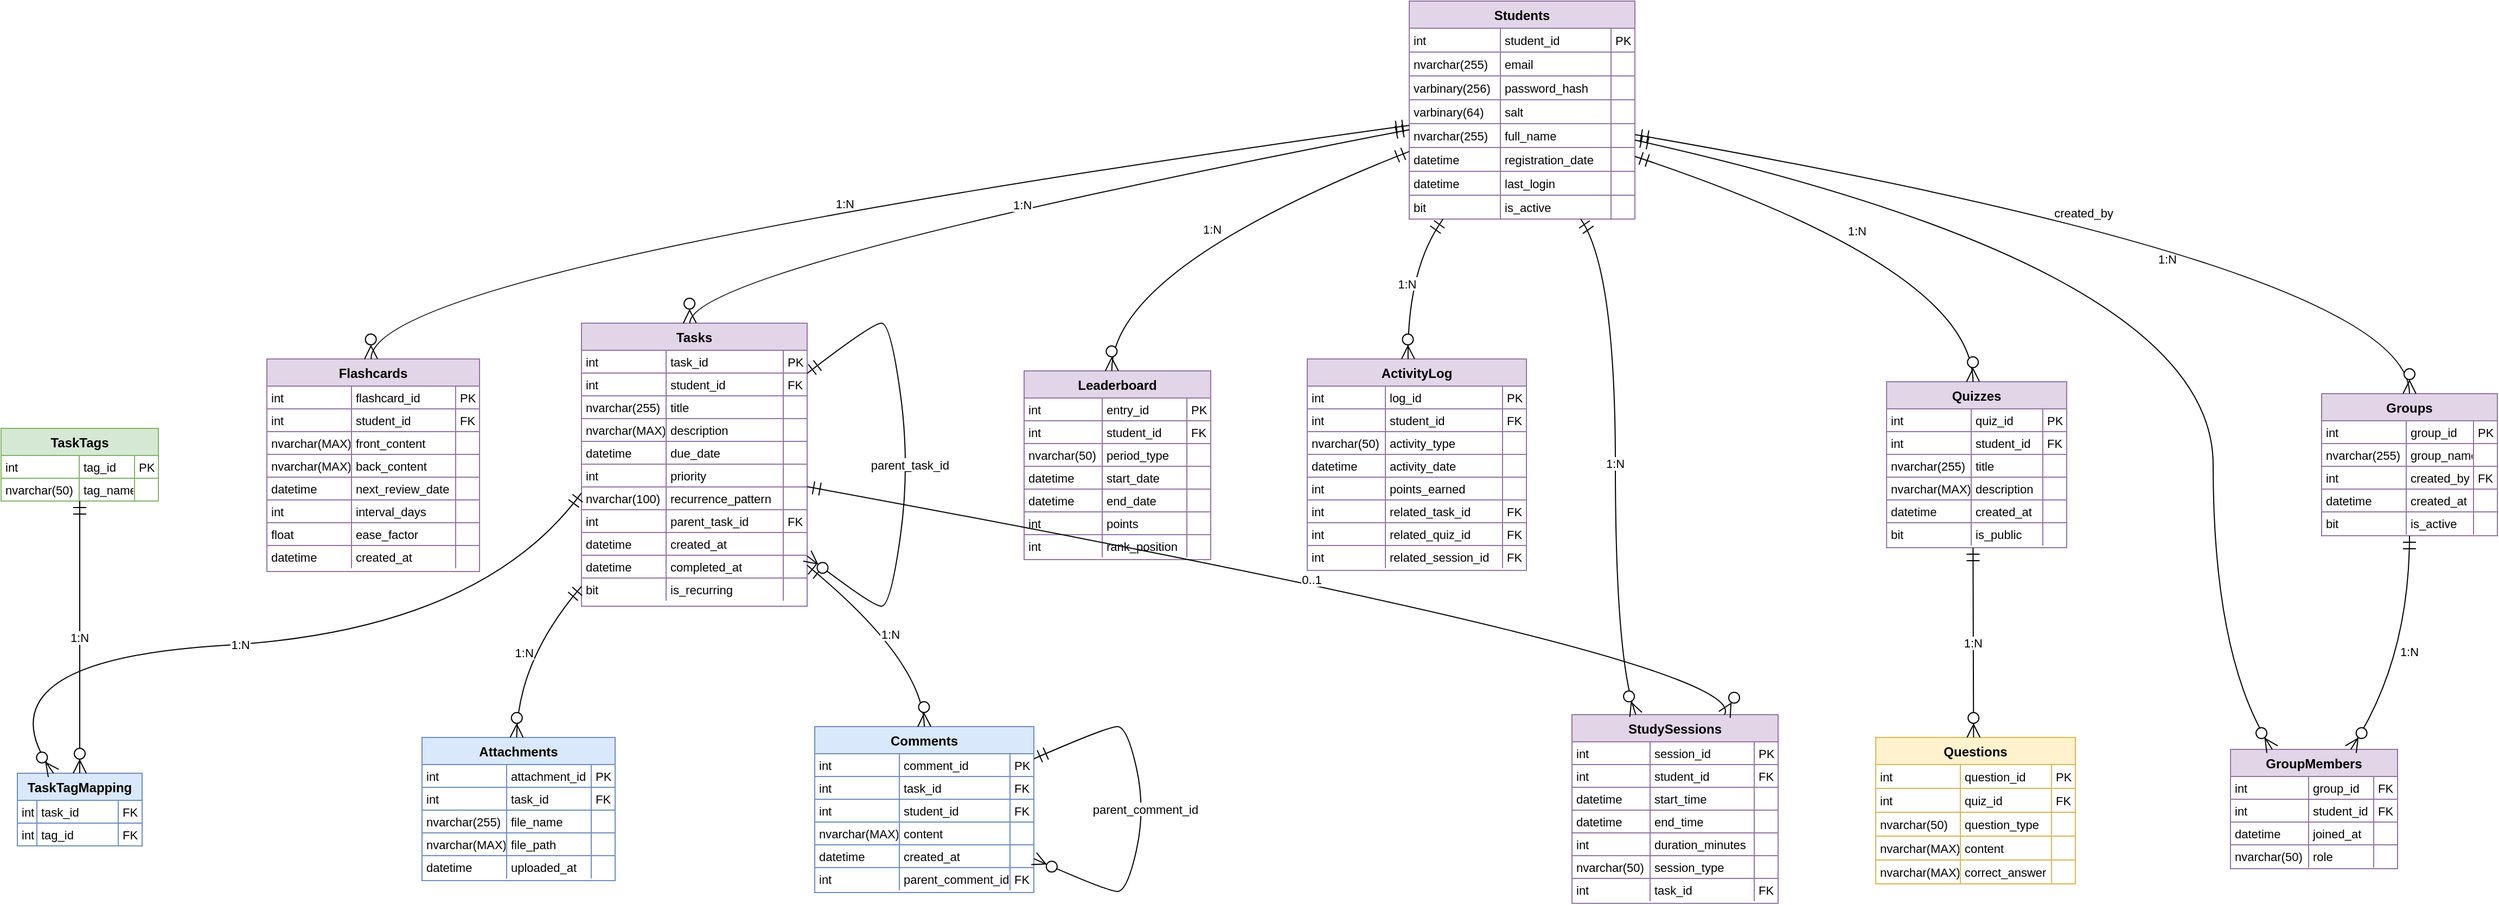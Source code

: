 <mxfile version="26.2.14">
  <diagram id="R2lEEEUBdFMjLlhIrx00" name="Page-1">
    <mxGraphModel dx="3340" dy="1503" grid="1" gridSize="10" guides="1" tooltips="1" connect="1" arrows="1" fold="1" page="1" pageScale="1" pageWidth="850" pageHeight="1100" math="0" shadow="0" extFonts="Permanent Marker^https://fonts.googleapis.com/css?family=Permanent+Marker">
      <root>
        <mxCell id="0" />
        <mxCell id="1" parent="0" />
        <mxCell id="pNEqGQJD83uno2kW_gy4-373" value="Students" style="shape=table;startSize=25;container=1;collapsible=0;childLayout=tableLayout;fixedRows=1;rowLines=1;fontStyle=1;align=center;resizeLast=1;fillColor=#e1d5e7;strokeColor=#9673a6;" vertex="1" parent="1">
          <mxGeometry x="1346" y="20" width="208" height="201" as="geometry" />
        </mxCell>
        <mxCell id="pNEqGQJD83uno2kW_gy4-374" style="shape=tableRow;horizontal=0;startSize=0;swimlaneHead=0;swimlaneBody=0;fillColor=none;collapsible=0;dropTarget=0;points=[[0,0.5],[1,0.5]];portConstraint=eastwest;top=0;left=0;right=0;bottom=0;" vertex="1" parent="pNEqGQJD83uno2kW_gy4-373">
          <mxGeometry y="25" width="208" height="22" as="geometry" />
        </mxCell>
        <mxCell id="pNEqGQJD83uno2kW_gy4-375" value="int" style="shape=partialRectangle;connectable=0;fillColor=none;top=0;left=0;bottom=0;right=0;align=left;spacingLeft=2;overflow=hidden;fontSize=11;" vertex="1" parent="pNEqGQJD83uno2kW_gy4-374">
          <mxGeometry width="84" height="22" as="geometry">
            <mxRectangle width="84" height="22" as="alternateBounds" />
          </mxGeometry>
        </mxCell>
        <mxCell id="pNEqGQJD83uno2kW_gy4-376" value="student_id" style="shape=partialRectangle;connectable=0;fillColor=none;top=0;left=0;bottom=0;right=0;align=left;spacingLeft=2;overflow=hidden;fontSize=11;" vertex="1" parent="pNEqGQJD83uno2kW_gy4-374">
          <mxGeometry x="84" width="102" height="22" as="geometry">
            <mxRectangle width="102" height="22" as="alternateBounds" />
          </mxGeometry>
        </mxCell>
        <mxCell id="pNEqGQJD83uno2kW_gy4-377" value="PK" style="shape=partialRectangle;connectable=0;fillColor=none;top=0;left=0;bottom=0;right=0;align=left;spacingLeft=2;overflow=hidden;fontSize=11;" vertex="1" parent="pNEqGQJD83uno2kW_gy4-374">
          <mxGeometry x="186" width="22" height="22" as="geometry">
            <mxRectangle width="22" height="22" as="alternateBounds" />
          </mxGeometry>
        </mxCell>
        <mxCell id="pNEqGQJD83uno2kW_gy4-378" style="shape=tableRow;horizontal=0;startSize=0;swimlaneHead=0;swimlaneBody=0;fillColor=none;collapsible=0;dropTarget=0;points=[[0,0.5],[1,0.5]];portConstraint=eastwest;top=0;left=0;right=0;bottom=0;" vertex="1" parent="pNEqGQJD83uno2kW_gy4-373">
          <mxGeometry y="47" width="208" height="22" as="geometry" />
        </mxCell>
        <mxCell id="pNEqGQJD83uno2kW_gy4-379" value="nvarchar(255)" style="shape=partialRectangle;connectable=0;fillColor=none;top=0;left=0;bottom=0;right=0;align=left;spacingLeft=2;overflow=hidden;fontSize=11;" vertex="1" parent="pNEqGQJD83uno2kW_gy4-378">
          <mxGeometry width="84" height="22" as="geometry">
            <mxRectangle width="84" height="22" as="alternateBounds" />
          </mxGeometry>
        </mxCell>
        <mxCell id="pNEqGQJD83uno2kW_gy4-380" value="email" style="shape=partialRectangle;connectable=0;fillColor=none;top=0;left=0;bottom=0;right=0;align=left;spacingLeft=2;overflow=hidden;fontSize=11;" vertex="1" parent="pNEqGQJD83uno2kW_gy4-378">
          <mxGeometry x="84" width="102" height="22" as="geometry">
            <mxRectangle width="102" height="22" as="alternateBounds" />
          </mxGeometry>
        </mxCell>
        <mxCell id="pNEqGQJD83uno2kW_gy4-381" value="" style="shape=partialRectangle;connectable=0;fillColor=none;top=0;left=0;bottom=0;right=0;align=left;spacingLeft=2;overflow=hidden;fontSize=11;" vertex="1" parent="pNEqGQJD83uno2kW_gy4-378">
          <mxGeometry x="186" width="22" height="22" as="geometry">
            <mxRectangle width="22" height="22" as="alternateBounds" />
          </mxGeometry>
        </mxCell>
        <mxCell id="pNEqGQJD83uno2kW_gy4-382" style="shape=tableRow;horizontal=0;startSize=0;swimlaneHead=0;swimlaneBody=0;fillColor=none;collapsible=0;dropTarget=0;points=[[0,0.5],[1,0.5]];portConstraint=eastwest;top=0;left=0;right=0;bottom=0;" vertex="1" parent="pNEqGQJD83uno2kW_gy4-373">
          <mxGeometry y="69" width="208" height="22" as="geometry" />
        </mxCell>
        <mxCell id="pNEqGQJD83uno2kW_gy4-383" value="varbinary(256)" style="shape=partialRectangle;connectable=0;fillColor=none;top=0;left=0;bottom=0;right=0;align=left;spacingLeft=2;overflow=hidden;fontSize=11;" vertex="1" parent="pNEqGQJD83uno2kW_gy4-382">
          <mxGeometry width="84" height="22" as="geometry">
            <mxRectangle width="84" height="22" as="alternateBounds" />
          </mxGeometry>
        </mxCell>
        <mxCell id="pNEqGQJD83uno2kW_gy4-384" value="password_hash" style="shape=partialRectangle;connectable=0;fillColor=none;top=0;left=0;bottom=0;right=0;align=left;spacingLeft=2;overflow=hidden;fontSize=11;" vertex="1" parent="pNEqGQJD83uno2kW_gy4-382">
          <mxGeometry x="84" width="102" height="22" as="geometry">
            <mxRectangle width="102" height="22" as="alternateBounds" />
          </mxGeometry>
        </mxCell>
        <mxCell id="pNEqGQJD83uno2kW_gy4-385" value="" style="shape=partialRectangle;connectable=0;fillColor=none;top=0;left=0;bottom=0;right=0;align=left;spacingLeft=2;overflow=hidden;fontSize=11;" vertex="1" parent="pNEqGQJD83uno2kW_gy4-382">
          <mxGeometry x="186" width="22" height="22" as="geometry">
            <mxRectangle width="22" height="22" as="alternateBounds" />
          </mxGeometry>
        </mxCell>
        <mxCell id="pNEqGQJD83uno2kW_gy4-386" style="shape=tableRow;horizontal=0;startSize=0;swimlaneHead=0;swimlaneBody=0;fillColor=none;collapsible=0;dropTarget=0;points=[[0,0.5],[1,0.5]];portConstraint=eastwest;top=0;left=0;right=0;bottom=0;" vertex="1" parent="pNEqGQJD83uno2kW_gy4-373">
          <mxGeometry y="91" width="208" height="22" as="geometry" />
        </mxCell>
        <mxCell id="pNEqGQJD83uno2kW_gy4-387" value="varbinary(64)" style="shape=partialRectangle;connectable=0;fillColor=none;top=0;left=0;bottom=0;right=0;align=left;spacingLeft=2;overflow=hidden;fontSize=11;" vertex="1" parent="pNEqGQJD83uno2kW_gy4-386">
          <mxGeometry width="84" height="22" as="geometry">
            <mxRectangle width="84" height="22" as="alternateBounds" />
          </mxGeometry>
        </mxCell>
        <mxCell id="pNEqGQJD83uno2kW_gy4-388" value="salt" style="shape=partialRectangle;connectable=0;fillColor=none;top=0;left=0;bottom=0;right=0;align=left;spacingLeft=2;overflow=hidden;fontSize=11;" vertex="1" parent="pNEqGQJD83uno2kW_gy4-386">
          <mxGeometry x="84" width="102" height="22" as="geometry">
            <mxRectangle width="102" height="22" as="alternateBounds" />
          </mxGeometry>
        </mxCell>
        <mxCell id="pNEqGQJD83uno2kW_gy4-389" value="" style="shape=partialRectangle;connectable=0;fillColor=none;top=0;left=0;bottom=0;right=0;align=left;spacingLeft=2;overflow=hidden;fontSize=11;" vertex="1" parent="pNEqGQJD83uno2kW_gy4-386">
          <mxGeometry x="186" width="22" height="22" as="geometry">
            <mxRectangle width="22" height="22" as="alternateBounds" />
          </mxGeometry>
        </mxCell>
        <mxCell id="pNEqGQJD83uno2kW_gy4-390" style="shape=tableRow;horizontal=0;startSize=0;swimlaneHead=0;swimlaneBody=0;fillColor=none;collapsible=0;dropTarget=0;points=[[0,0.5],[1,0.5]];portConstraint=eastwest;top=0;left=0;right=0;bottom=0;" vertex="1" parent="pNEqGQJD83uno2kW_gy4-373">
          <mxGeometry y="113" width="208" height="22" as="geometry" />
        </mxCell>
        <mxCell id="pNEqGQJD83uno2kW_gy4-391" value="nvarchar(255)" style="shape=partialRectangle;connectable=0;fillColor=none;top=0;left=0;bottom=0;right=0;align=left;spacingLeft=2;overflow=hidden;fontSize=11;" vertex="1" parent="pNEqGQJD83uno2kW_gy4-390">
          <mxGeometry width="84" height="22" as="geometry">
            <mxRectangle width="84" height="22" as="alternateBounds" />
          </mxGeometry>
        </mxCell>
        <mxCell id="pNEqGQJD83uno2kW_gy4-392" value="full_name" style="shape=partialRectangle;connectable=0;fillColor=none;top=0;left=0;bottom=0;right=0;align=left;spacingLeft=2;overflow=hidden;fontSize=11;" vertex="1" parent="pNEqGQJD83uno2kW_gy4-390">
          <mxGeometry x="84" width="102" height="22" as="geometry">
            <mxRectangle width="102" height="22" as="alternateBounds" />
          </mxGeometry>
        </mxCell>
        <mxCell id="pNEqGQJD83uno2kW_gy4-393" value="" style="shape=partialRectangle;connectable=0;fillColor=none;top=0;left=0;bottom=0;right=0;align=left;spacingLeft=2;overflow=hidden;fontSize=11;" vertex="1" parent="pNEqGQJD83uno2kW_gy4-390">
          <mxGeometry x="186" width="22" height="22" as="geometry">
            <mxRectangle width="22" height="22" as="alternateBounds" />
          </mxGeometry>
        </mxCell>
        <mxCell id="pNEqGQJD83uno2kW_gy4-394" style="shape=tableRow;horizontal=0;startSize=0;swimlaneHead=0;swimlaneBody=0;fillColor=none;collapsible=0;dropTarget=0;points=[[0,0.5],[1,0.5]];portConstraint=eastwest;top=0;left=0;right=0;bottom=0;" vertex="1" parent="pNEqGQJD83uno2kW_gy4-373">
          <mxGeometry y="135" width="208" height="22" as="geometry" />
        </mxCell>
        <mxCell id="pNEqGQJD83uno2kW_gy4-395" value="datetime" style="shape=partialRectangle;connectable=0;fillColor=none;top=0;left=0;bottom=0;right=0;align=left;spacingLeft=2;overflow=hidden;fontSize=11;" vertex="1" parent="pNEqGQJD83uno2kW_gy4-394">
          <mxGeometry width="84" height="22" as="geometry">
            <mxRectangle width="84" height="22" as="alternateBounds" />
          </mxGeometry>
        </mxCell>
        <mxCell id="pNEqGQJD83uno2kW_gy4-396" value="registration_date" style="shape=partialRectangle;connectable=0;fillColor=none;top=0;left=0;bottom=0;right=0;align=left;spacingLeft=2;overflow=hidden;fontSize=11;" vertex="1" parent="pNEqGQJD83uno2kW_gy4-394">
          <mxGeometry x="84" width="102" height="22" as="geometry">
            <mxRectangle width="102" height="22" as="alternateBounds" />
          </mxGeometry>
        </mxCell>
        <mxCell id="pNEqGQJD83uno2kW_gy4-397" value="" style="shape=partialRectangle;connectable=0;fillColor=none;top=0;left=0;bottom=0;right=0;align=left;spacingLeft=2;overflow=hidden;fontSize=11;" vertex="1" parent="pNEqGQJD83uno2kW_gy4-394">
          <mxGeometry x="186" width="22" height="22" as="geometry">
            <mxRectangle width="22" height="22" as="alternateBounds" />
          </mxGeometry>
        </mxCell>
        <mxCell id="pNEqGQJD83uno2kW_gy4-398" style="shape=tableRow;horizontal=0;startSize=0;swimlaneHead=0;swimlaneBody=0;fillColor=none;collapsible=0;dropTarget=0;points=[[0,0.5],[1,0.5]];portConstraint=eastwest;top=0;left=0;right=0;bottom=0;" vertex="1" parent="pNEqGQJD83uno2kW_gy4-373">
          <mxGeometry y="157" width="208" height="22" as="geometry" />
        </mxCell>
        <mxCell id="pNEqGQJD83uno2kW_gy4-399" value="datetime" style="shape=partialRectangle;connectable=0;fillColor=none;top=0;left=0;bottom=0;right=0;align=left;spacingLeft=2;overflow=hidden;fontSize=11;" vertex="1" parent="pNEqGQJD83uno2kW_gy4-398">
          <mxGeometry width="84" height="22" as="geometry">
            <mxRectangle width="84" height="22" as="alternateBounds" />
          </mxGeometry>
        </mxCell>
        <mxCell id="pNEqGQJD83uno2kW_gy4-400" value="last_login" style="shape=partialRectangle;connectable=0;fillColor=none;top=0;left=0;bottom=0;right=0;align=left;spacingLeft=2;overflow=hidden;fontSize=11;" vertex="1" parent="pNEqGQJD83uno2kW_gy4-398">
          <mxGeometry x="84" width="102" height="22" as="geometry">
            <mxRectangle width="102" height="22" as="alternateBounds" />
          </mxGeometry>
        </mxCell>
        <mxCell id="pNEqGQJD83uno2kW_gy4-401" value="" style="shape=partialRectangle;connectable=0;fillColor=none;top=0;left=0;bottom=0;right=0;align=left;spacingLeft=2;overflow=hidden;fontSize=11;" vertex="1" parent="pNEqGQJD83uno2kW_gy4-398">
          <mxGeometry x="186" width="22" height="22" as="geometry">
            <mxRectangle width="22" height="22" as="alternateBounds" />
          </mxGeometry>
        </mxCell>
        <mxCell id="pNEqGQJD83uno2kW_gy4-402" style="shape=tableRow;horizontal=0;startSize=0;swimlaneHead=0;swimlaneBody=0;fillColor=none;collapsible=0;dropTarget=0;points=[[0,0.5],[1,0.5]];portConstraint=eastwest;top=0;left=0;right=0;bottom=0;" vertex="1" parent="pNEqGQJD83uno2kW_gy4-373">
          <mxGeometry y="179" width="208" height="22" as="geometry" />
        </mxCell>
        <mxCell id="pNEqGQJD83uno2kW_gy4-403" value="bit" style="shape=partialRectangle;connectable=0;fillColor=none;top=0;left=0;bottom=0;right=0;align=left;spacingLeft=2;overflow=hidden;fontSize=11;" vertex="1" parent="pNEqGQJD83uno2kW_gy4-402">
          <mxGeometry width="84" height="22" as="geometry">
            <mxRectangle width="84" height="22" as="alternateBounds" />
          </mxGeometry>
        </mxCell>
        <mxCell id="pNEqGQJD83uno2kW_gy4-404" value="is_active" style="shape=partialRectangle;connectable=0;fillColor=none;top=0;left=0;bottom=0;right=0;align=left;spacingLeft=2;overflow=hidden;fontSize=11;" vertex="1" parent="pNEqGQJD83uno2kW_gy4-402">
          <mxGeometry x="84" width="102" height="22" as="geometry">
            <mxRectangle width="102" height="22" as="alternateBounds" />
          </mxGeometry>
        </mxCell>
        <mxCell id="pNEqGQJD83uno2kW_gy4-405" value="" style="shape=partialRectangle;connectable=0;fillColor=none;top=0;left=0;bottom=0;right=0;align=left;spacingLeft=2;overflow=hidden;fontSize=11;" vertex="1" parent="pNEqGQJD83uno2kW_gy4-402">
          <mxGeometry x="186" width="22" height="22" as="geometry">
            <mxRectangle width="22" height="22" as="alternateBounds" />
          </mxGeometry>
        </mxCell>
        <mxCell id="pNEqGQJD83uno2kW_gy4-406" value="Tasks" style="shape=table;startSize=25;container=1;collapsible=0;childLayout=tableLayout;fixedRows=1;rowLines=1;fontStyle=1;align=center;resizeLast=1;fillColor=#e1d5e7;strokeColor=#9673a6;" vertex="1" parent="1">
          <mxGeometry x="583" y="317" width="208" height="261" as="geometry" />
        </mxCell>
        <mxCell id="pNEqGQJD83uno2kW_gy4-407" style="shape=tableRow;horizontal=0;startSize=0;swimlaneHead=0;swimlaneBody=0;fillColor=none;collapsible=0;dropTarget=0;points=[[0,0.5],[1,0.5]];portConstraint=eastwest;top=0;left=0;right=0;bottom=0;" vertex="1" parent="pNEqGQJD83uno2kW_gy4-406">
          <mxGeometry y="25" width="208" height="21" as="geometry" />
        </mxCell>
        <mxCell id="pNEqGQJD83uno2kW_gy4-408" value="int" style="shape=partialRectangle;connectable=0;fillColor=none;top=0;left=0;bottom=0;right=0;align=left;spacingLeft=2;overflow=hidden;fontSize=11;" vertex="1" parent="pNEqGQJD83uno2kW_gy4-407">
          <mxGeometry width="78" height="21" as="geometry">
            <mxRectangle width="78" height="21" as="alternateBounds" />
          </mxGeometry>
        </mxCell>
        <mxCell id="pNEqGQJD83uno2kW_gy4-409" value="task_id" style="shape=partialRectangle;connectable=0;fillColor=none;top=0;left=0;bottom=0;right=0;align=left;spacingLeft=2;overflow=hidden;fontSize=11;" vertex="1" parent="pNEqGQJD83uno2kW_gy4-407">
          <mxGeometry x="78" width="108" height="21" as="geometry">
            <mxRectangle width="108" height="21" as="alternateBounds" />
          </mxGeometry>
        </mxCell>
        <mxCell id="pNEqGQJD83uno2kW_gy4-410" value="PK" style="shape=partialRectangle;connectable=0;fillColor=none;top=0;left=0;bottom=0;right=0;align=left;spacingLeft=2;overflow=hidden;fontSize=11;" vertex="1" parent="pNEqGQJD83uno2kW_gy4-407">
          <mxGeometry x="186" width="22" height="21" as="geometry">
            <mxRectangle width="22" height="21" as="alternateBounds" />
          </mxGeometry>
        </mxCell>
        <mxCell id="pNEqGQJD83uno2kW_gy4-411" style="shape=tableRow;horizontal=0;startSize=0;swimlaneHead=0;swimlaneBody=0;fillColor=none;collapsible=0;dropTarget=0;points=[[0,0.5],[1,0.5]];portConstraint=eastwest;top=0;left=0;right=0;bottom=0;" vertex="1" parent="pNEqGQJD83uno2kW_gy4-406">
          <mxGeometry y="46" width="208" height="21" as="geometry" />
        </mxCell>
        <mxCell id="pNEqGQJD83uno2kW_gy4-412" value="int" style="shape=partialRectangle;connectable=0;fillColor=none;top=0;left=0;bottom=0;right=0;align=left;spacingLeft=2;overflow=hidden;fontSize=11;" vertex="1" parent="pNEqGQJD83uno2kW_gy4-411">
          <mxGeometry width="78" height="21" as="geometry">
            <mxRectangle width="78" height="21" as="alternateBounds" />
          </mxGeometry>
        </mxCell>
        <mxCell id="pNEqGQJD83uno2kW_gy4-413" value="student_id" style="shape=partialRectangle;connectable=0;fillColor=none;top=0;left=0;bottom=0;right=0;align=left;spacingLeft=2;overflow=hidden;fontSize=11;" vertex="1" parent="pNEqGQJD83uno2kW_gy4-411">
          <mxGeometry x="78" width="108" height="21" as="geometry">
            <mxRectangle width="108" height="21" as="alternateBounds" />
          </mxGeometry>
        </mxCell>
        <mxCell id="pNEqGQJD83uno2kW_gy4-414" value="FK" style="shape=partialRectangle;connectable=0;fillColor=none;top=0;left=0;bottom=0;right=0;align=left;spacingLeft=2;overflow=hidden;fontSize=11;" vertex="1" parent="pNEqGQJD83uno2kW_gy4-411">
          <mxGeometry x="186" width="22" height="21" as="geometry">
            <mxRectangle width="22" height="21" as="alternateBounds" />
          </mxGeometry>
        </mxCell>
        <mxCell id="pNEqGQJD83uno2kW_gy4-415" style="shape=tableRow;horizontal=0;startSize=0;swimlaneHead=0;swimlaneBody=0;fillColor=none;collapsible=0;dropTarget=0;points=[[0,0.5],[1,0.5]];portConstraint=eastwest;top=0;left=0;right=0;bottom=0;" vertex="1" parent="pNEqGQJD83uno2kW_gy4-406">
          <mxGeometry y="67" width="208" height="21" as="geometry" />
        </mxCell>
        <mxCell id="pNEqGQJD83uno2kW_gy4-416" value="nvarchar(255)" style="shape=partialRectangle;connectable=0;fillColor=none;top=0;left=0;bottom=0;right=0;align=left;spacingLeft=2;overflow=hidden;fontSize=11;" vertex="1" parent="pNEqGQJD83uno2kW_gy4-415">
          <mxGeometry width="78" height="21" as="geometry">
            <mxRectangle width="78" height="21" as="alternateBounds" />
          </mxGeometry>
        </mxCell>
        <mxCell id="pNEqGQJD83uno2kW_gy4-417" value="title" style="shape=partialRectangle;connectable=0;fillColor=none;top=0;left=0;bottom=0;right=0;align=left;spacingLeft=2;overflow=hidden;fontSize=11;" vertex="1" parent="pNEqGQJD83uno2kW_gy4-415">
          <mxGeometry x="78" width="108" height="21" as="geometry">
            <mxRectangle width="108" height="21" as="alternateBounds" />
          </mxGeometry>
        </mxCell>
        <mxCell id="pNEqGQJD83uno2kW_gy4-418" value="" style="shape=partialRectangle;connectable=0;fillColor=none;top=0;left=0;bottom=0;right=0;align=left;spacingLeft=2;overflow=hidden;fontSize=11;" vertex="1" parent="pNEqGQJD83uno2kW_gy4-415">
          <mxGeometry x="186" width="22" height="21" as="geometry">
            <mxRectangle width="22" height="21" as="alternateBounds" />
          </mxGeometry>
        </mxCell>
        <mxCell id="pNEqGQJD83uno2kW_gy4-419" style="shape=tableRow;horizontal=0;startSize=0;swimlaneHead=0;swimlaneBody=0;fillColor=none;collapsible=0;dropTarget=0;points=[[0,0.5],[1,0.5]];portConstraint=eastwest;top=0;left=0;right=0;bottom=0;" vertex="1" parent="pNEqGQJD83uno2kW_gy4-406">
          <mxGeometry y="88" width="208" height="21" as="geometry" />
        </mxCell>
        <mxCell id="pNEqGQJD83uno2kW_gy4-420" value="nvarchar(MAX)" style="shape=partialRectangle;connectable=0;fillColor=none;top=0;left=0;bottom=0;right=0;align=left;spacingLeft=2;overflow=hidden;fontSize=11;" vertex="1" parent="pNEqGQJD83uno2kW_gy4-419">
          <mxGeometry width="78" height="21" as="geometry">
            <mxRectangle width="78" height="21" as="alternateBounds" />
          </mxGeometry>
        </mxCell>
        <mxCell id="pNEqGQJD83uno2kW_gy4-421" value="description" style="shape=partialRectangle;connectable=0;fillColor=none;top=0;left=0;bottom=0;right=0;align=left;spacingLeft=2;overflow=hidden;fontSize=11;" vertex="1" parent="pNEqGQJD83uno2kW_gy4-419">
          <mxGeometry x="78" width="108" height="21" as="geometry">
            <mxRectangle width="108" height="21" as="alternateBounds" />
          </mxGeometry>
        </mxCell>
        <mxCell id="pNEqGQJD83uno2kW_gy4-422" value="" style="shape=partialRectangle;connectable=0;fillColor=none;top=0;left=0;bottom=0;right=0;align=left;spacingLeft=2;overflow=hidden;fontSize=11;" vertex="1" parent="pNEqGQJD83uno2kW_gy4-419">
          <mxGeometry x="186" width="22" height="21" as="geometry">
            <mxRectangle width="22" height="21" as="alternateBounds" />
          </mxGeometry>
        </mxCell>
        <mxCell id="pNEqGQJD83uno2kW_gy4-423" style="shape=tableRow;horizontal=0;startSize=0;swimlaneHead=0;swimlaneBody=0;fillColor=none;collapsible=0;dropTarget=0;points=[[0,0.5],[1,0.5]];portConstraint=eastwest;top=0;left=0;right=0;bottom=0;" vertex="1" parent="pNEqGQJD83uno2kW_gy4-406">
          <mxGeometry y="109" width="208" height="21" as="geometry" />
        </mxCell>
        <mxCell id="pNEqGQJD83uno2kW_gy4-424" value="datetime" style="shape=partialRectangle;connectable=0;fillColor=none;top=0;left=0;bottom=0;right=0;align=left;spacingLeft=2;overflow=hidden;fontSize=11;" vertex="1" parent="pNEqGQJD83uno2kW_gy4-423">
          <mxGeometry width="78" height="21" as="geometry">
            <mxRectangle width="78" height="21" as="alternateBounds" />
          </mxGeometry>
        </mxCell>
        <mxCell id="pNEqGQJD83uno2kW_gy4-425" value="due_date" style="shape=partialRectangle;connectable=0;fillColor=none;top=0;left=0;bottom=0;right=0;align=left;spacingLeft=2;overflow=hidden;fontSize=11;" vertex="1" parent="pNEqGQJD83uno2kW_gy4-423">
          <mxGeometry x="78" width="108" height="21" as="geometry">
            <mxRectangle width="108" height="21" as="alternateBounds" />
          </mxGeometry>
        </mxCell>
        <mxCell id="pNEqGQJD83uno2kW_gy4-426" value="" style="shape=partialRectangle;connectable=0;fillColor=none;top=0;left=0;bottom=0;right=0;align=left;spacingLeft=2;overflow=hidden;fontSize=11;" vertex="1" parent="pNEqGQJD83uno2kW_gy4-423">
          <mxGeometry x="186" width="22" height="21" as="geometry">
            <mxRectangle width="22" height="21" as="alternateBounds" />
          </mxGeometry>
        </mxCell>
        <mxCell id="pNEqGQJD83uno2kW_gy4-427" style="shape=tableRow;horizontal=0;startSize=0;swimlaneHead=0;swimlaneBody=0;fillColor=none;collapsible=0;dropTarget=0;points=[[0,0.5],[1,0.5]];portConstraint=eastwest;top=0;left=0;right=0;bottom=0;" vertex="1" parent="pNEqGQJD83uno2kW_gy4-406">
          <mxGeometry y="130" width="208" height="21" as="geometry" />
        </mxCell>
        <mxCell id="pNEqGQJD83uno2kW_gy4-428" value="int" style="shape=partialRectangle;connectable=0;fillColor=none;top=0;left=0;bottom=0;right=0;align=left;spacingLeft=2;overflow=hidden;fontSize=11;" vertex="1" parent="pNEqGQJD83uno2kW_gy4-427">
          <mxGeometry width="78" height="21" as="geometry">
            <mxRectangle width="78" height="21" as="alternateBounds" />
          </mxGeometry>
        </mxCell>
        <mxCell id="pNEqGQJD83uno2kW_gy4-429" value="priority" style="shape=partialRectangle;connectable=0;fillColor=none;top=0;left=0;bottom=0;right=0;align=left;spacingLeft=2;overflow=hidden;fontSize=11;" vertex="1" parent="pNEqGQJD83uno2kW_gy4-427">
          <mxGeometry x="78" width="108" height="21" as="geometry">
            <mxRectangle width="108" height="21" as="alternateBounds" />
          </mxGeometry>
        </mxCell>
        <mxCell id="pNEqGQJD83uno2kW_gy4-430" value="" style="shape=partialRectangle;connectable=0;fillColor=none;top=0;left=0;bottom=0;right=0;align=left;spacingLeft=2;overflow=hidden;fontSize=11;" vertex="1" parent="pNEqGQJD83uno2kW_gy4-427">
          <mxGeometry x="186" width="22" height="21" as="geometry">
            <mxRectangle width="22" height="21" as="alternateBounds" />
          </mxGeometry>
        </mxCell>
        <mxCell id="pNEqGQJD83uno2kW_gy4-431" style="shape=tableRow;horizontal=0;startSize=0;swimlaneHead=0;swimlaneBody=0;fillColor=none;collapsible=0;dropTarget=0;points=[[0,0.5],[1,0.5]];portConstraint=eastwest;top=0;left=0;right=0;bottom=0;" vertex="1" parent="pNEqGQJD83uno2kW_gy4-406">
          <mxGeometry y="151" width="208" height="21" as="geometry" />
        </mxCell>
        <mxCell id="pNEqGQJD83uno2kW_gy4-432" value="nvarchar(100)" style="shape=partialRectangle;connectable=0;fillColor=none;top=0;left=0;bottom=0;right=0;align=left;spacingLeft=2;overflow=hidden;fontSize=11;" vertex="1" parent="pNEqGQJD83uno2kW_gy4-431">
          <mxGeometry width="78" height="21" as="geometry">
            <mxRectangle width="78" height="21" as="alternateBounds" />
          </mxGeometry>
        </mxCell>
        <mxCell id="pNEqGQJD83uno2kW_gy4-433" value="recurrence_pattern" style="shape=partialRectangle;connectable=0;fillColor=none;top=0;left=0;bottom=0;right=0;align=left;spacingLeft=2;overflow=hidden;fontSize=11;" vertex="1" parent="pNEqGQJD83uno2kW_gy4-431">
          <mxGeometry x="78" width="108" height="21" as="geometry">
            <mxRectangle width="108" height="21" as="alternateBounds" />
          </mxGeometry>
        </mxCell>
        <mxCell id="pNEqGQJD83uno2kW_gy4-434" value="" style="shape=partialRectangle;connectable=0;fillColor=none;top=0;left=0;bottom=0;right=0;align=left;spacingLeft=2;overflow=hidden;fontSize=11;" vertex="1" parent="pNEqGQJD83uno2kW_gy4-431">
          <mxGeometry x="186" width="22" height="21" as="geometry">
            <mxRectangle width="22" height="21" as="alternateBounds" />
          </mxGeometry>
        </mxCell>
        <mxCell id="pNEqGQJD83uno2kW_gy4-435" style="shape=tableRow;horizontal=0;startSize=0;swimlaneHead=0;swimlaneBody=0;fillColor=none;collapsible=0;dropTarget=0;points=[[0,0.5],[1,0.5]];portConstraint=eastwest;top=0;left=0;right=0;bottom=0;" vertex="1" parent="pNEqGQJD83uno2kW_gy4-406">
          <mxGeometry y="172" width="208" height="21" as="geometry" />
        </mxCell>
        <mxCell id="pNEqGQJD83uno2kW_gy4-436" value="int" style="shape=partialRectangle;connectable=0;fillColor=none;top=0;left=0;bottom=0;right=0;align=left;spacingLeft=2;overflow=hidden;fontSize=11;" vertex="1" parent="pNEqGQJD83uno2kW_gy4-435">
          <mxGeometry width="78" height="21" as="geometry">
            <mxRectangle width="78" height="21" as="alternateBounds" />
          </mxGeometry>
        </mxCell>
        <mxCell id="pNEqGQJD83uno2kW_gy4-437" value="parent_task_id" style="shape=partialRectangle;connectable=0;fillColor=none;top=0;left=0;bottom=0;right=0;align=left;spacingLeft=2;overflow=hidden;fontSize=11;" vertex="1" parent="pNEqGQJD83uno2kW_gy4-435">
          <mxGeometry x="78" width="108" height="21" as="geometry">
            <mxRectangle width="108" height="21" as="alternateBounds" />
          </mxGeometry>
        </mxCell>
        <mxCell id="pNEqGQJD83uno2kW_gy4-438" value="FK" style="shape=partialRectangle;connectable=0;fillColor=none;top=0;left=0;bottom=0;right=0;align=left;spacingLeft=2;overflow=hidden;fontSize=11;" vertex="1" parent="pNEqGQJD83uno2kW_gy4-435">
          <mxGeometry x="186" width="22" height="21" as="geometry">
            <mxRectangle width="22" height="21" as="alternateBounds" />
          </mxGeometry>
        </mxCell>
        <mxCell id="pNEqGQJD83uno2kW_gy4-439" style="shape=tableRow;horizontal=0;startSize=0;swimlaneHead=0;swimlaneBody=0;fillColor=none;collapsible=0;dropTarget=0;points=[[0,0.5],[1,0.5]];portConstraint=eastwest;top=0;left=0;right=0;bottom=0;" vertex="1" parent="pNEqGQJD83uno2kW_gy4-406">
          <mxGeometry y="193" width="208" height="21" as="geometry" />
        </mxCell>
        <mxCell id="pNEqGQJD83uno2kW_gy4-440" value="datetime" style="shape=partialRectangle;connectable=0;fillColor=none;top=0;left=0;bottom=0;right=0;align=left;spacingLeft=2;overflow=hidden;fontSize=11;" vertex="1" parent="pNEqGQJD83uno2kW_gy4-439">
          <mxGeometry width="78" height="21" as="geometry">
            <mxRectangle width="78" height="21" as="alternateBounds" />
          </mxGeometry>
        </mxCell>
        <mxCell id="pNEqGQJD83uno2kW_gy4-441" value="created_at" style="shape=partialRectangle;connectable=0;fillColor=none;top=0;left=0;bottom=0;right=0;align=left;spacingLeft=2;overflow=hidden;fontSize=11;" vertex="1" parent="pNEqGQJD83uno2kW_gy4-439">
          <mxGeometry x="78" width="108" height="21" as="geometry">
            <mxRectangle width="108" height="21" as="alternateBounds" />
          </mxGeometry>
        </mxCell>
        <mxCell id="pNEqGQJD83uno2kW_gy4-442" value="" style="shape=partialRectangle;connectable=0;fillColor=none;top=0;left=0;bottom=0;right=0;align=left;spacingLeft=2;overflow=hidden;fontSize=11;" vertex="1" parent="pNEqGQJD83uno2kW_gy4-439">
          <mxGeometry x="186" width="22" height="21" as="geometry">
            <mxRectangle width="22" height="21" as="alternateBounds" />
          </mxGeometry>
        </mxCell>
        <mxCell id="pNEqGQJD83uno2kW_gy4-443" style="shape=tableRow;horizontal=0;startSize=0;swimlaneHead=0;swimlaneBody=0;fillColor=none;collapsible=0;dropTarget=0;points=[[0,0.5],[1,0.5]];portConstraint=eastwest;top=0;left=0;right=0;bottom=0;" vertex="1" parent="pNEqGQJD83uno2kW_gy4-406">
          <mxGeometry y="214" width="208" height="21" as="geometry" />
        </mxCell>
        <mxCell id="pNEqGQJD83uno2kW_gy4-444" value="datetime" style="shape=partialRectangle;connectable=0;fillColor=none;top=0;left=0;bottom=0;right=0;align=left;spacingLeft=2;overflow=hidden;fontSize=11;" vertex="1" parent="pNEqGQJD83uno2kW_gy4-443">
          <mxGeometry width="78" height="21" as="geometry">
            <mxRectangle width="78" height="21" as="alternateBounds" />
          </mxGeometry>
        </mxCell>
        <mxCell id="pNEqGQJD83uno2kW_gy4-445" value="completed_at" style="shape=partialRectangle;connectable=0;fillColor=none;top=0;left=0;bottom=0;right=0;align=left;spacingLeft=2;overflow=hidden;fontSize=11;" vertex="1" parent="pNEqGQJD83uno2kW_gy4-443">
          <mxGeometry x="78" width="108" height="21" as="geometry">
            <mxRectangle width="108" height="21" as="alternateBounds" />
          </mxGeometry>
        </mxCell>
        <mxCell id="pNEqGQJD83uno2kW_gy4-446" value="" style="shape=partialRectangle;connectable=0;fillColor=none;top=0;left=0;bottom=0;right=0;align=left;spacingLeft=2;overflow=hidden;fontSize=11;" vertex="1" parent="pNEqGQJD83uno2kW_gy4-443">
          <mxGeometry x="186" width="22" height="21" as="geometry">
            <mxRectangle width="22" height="21" as="alternateBounds" />
          </mxGeometry>
        </mxCell>
        <mxCell id="pNEqGQJD83uno2kW_gy4-447" style="shape=tableRow;horizontal=0;startSize=0;swimlaneHead=0;swimlaneBody=0;fillColor=none;collapsible=0;dropTarget=0;points=[[0,0.5],[1,0.5]];portConstraint=eastwest;top=0;left=0;right=0;bottom=0;" vertex="1" parent="pNEqGQJD83uno2kW_gy4-406">
          <mxGeometry y="235" width="208" height="21" as="geometry" />
        </mxCell>
        <mxCell id="pNEqGQJD83uno2kW_gy4-448" value="bit" style="shape=partialRectangle;connectable=0;fillColor=none;top=0;left=0;bottom=0;right=0;align=left;spacingLeft=2;overflow=hidden;fontSize=11;" vertex="1" parent="pNEqGQJD83uno2kW_gy4-447">
          <mxGeometry width="78" height="21" as="geometry">
            <mxRectangle width="78" height="21" as="alternateBounds" />
          </mxGeometry>
        </mxCell>
        <mxCell id="pNEqGQJD83uno2kW_gy4-449" value="is_recurring" style="shape=partialRectangle;connectable=0;fillColor=none;top=0;left=0;bottom=0;right=0;align=left;spacingLeft=2;overflow=hidden;fontSize=11;" vertex="1" parent="pNEqGQJD83uno2kW_gy4-447">
          <mxGeometry x="78" width="108" height="21" as="geometry">
            <mxRectangle width="108" height="21" as="alternateBounds" />
          </mxGeometry>
        </mxCell>
        <mxCell id="pNEqGQJD83uno2kW_gy4-450" value="" style="shape=partialRectangle;connectable=0;fillColor=none;top=0;left=0;bottom=0;right=0;align=left;spacingLeft=2;overflow=hidden;fontSize=11;" vertex="1" parent="pNEqGQJD83uno2kW_gy4-447">
          <mxGeometry x="186" width="22" height="21" as="geometry">
            <mxRectangle width="22" height="21" as="alternateBounds" />
          </mxGeometry>
        </mxCell>
        <mxCell id="pNEqGQJD83uno2kW_gy4-451" value="StudySessions" style="shape=table;startSize=25;container=1;collapsible=0;childLayout=tableLayout;fixedRows=1;rowLines=1;fontStyle=1;align=center;resizeLast=1;fillColor=#e1d5e7;strokeColor=#9673a6;" vertex="1" parent="1">
          <mxGeometry x="1496" y="678" width="190" height="174" as="geometry" />
        </mxCell>
        <mxCell id="pNEqGQJD83uno2kW_gy4-452" style="shape=tableRow;horizontal=0;startSize=0;swimlaneHead=0;swimlaneBody=0;fillColor=none;collapsible=0;dropTarget=0;points=[[0,0.5],[1,0.5]];portConstraint=eastwest;top=0;left=0;right=0;bottom=0;" vertex="1" parent="pNEqGQJD83uno2kW_gy4-451">
          <mxGeometry y="25" width="190" height="21" as="geometry" />
        </mxCell>
        <mxCell id="pNEqGQJD83uno2kW_gy4-453" value="int" style="shape=partialRectangle;connectable=0;fillColor=none;top=0;left=0;bottom=0;right=0;align=left;spacingLeft=2;overflow=hidden;fontSize=11;" vertex="1" parent="pNEqGQJD83uno2kW_gy4-452">
          <mxGeometry width="72" height="21" as="geometry">
            <mxRectangle width="72" height="21" as="alternateBounds" />
          </mxGeometry>
        </mxCell>
        <mxCell id="pNEqGQJD83uno2kW_gy4-454" value="session_id" style="shape=partialRectangle;connectable=0;fillColor=none;top=0;left=0;bottom=0;right=0;align=left;spacingLeft=2;overflow=hidden;fontSize=11;" vertex="1" parent="pNEqGQJD83uno2kW_gy4-452">
          <mxGeometry x="72" width="96" height="21" as="geometry">
            <mxRectangle width="96" height="21" as="alternateBounds" />
          </mxGeometry>
        </mxCell>
        <mxCell id="pNEqGQJD83uno2kW_gy4-455" value="PK" style="shape=partialRectangle;connectable=0;fillColor=none;top=0;left=0;bottom=0;right=0;align=left;spacingLeft=2;overflow=hidden;fontSize=11;" vertex="1" parent="pNEqGQJD83uno2kW_gy4-452">
          <mxGeometry x="168" width="22" height="21" as="geometry">
            <mxRectangle width="22" height="21" as="alternateBounds" />
          </mxGeometry>
        </mxCell>
        <mxCell id="pNEqGQJD83uno2kW_gy4-456" style="shape=tableRow;horizontal=0;startSize=0;swimlaneHead=0;swimlaneBody=0;fillColor=none;collapsible=0;dropTarget=0;points=[[0,0.5],[1,0.5]];portConstraint=eastwest;top=0;left=0;right=0;bottom=0;" vertex="1" parent="pNEqGQJD83uno2kW_gy4-451">
          <mxGeometry y="46" width="190" height="21" as="geometry" />
        </mxCell>
        <mxCell id="pNEqGQJD83uno2kW_gy4-457" value="int" style="shape=partialRectangle;connectable=0;fillColor=none;top=0;left=0;bottom=0;right=0;align=left;spacingLeft=2;overflow=hidden;fontSize=11;" vertex="1" parent="pNEqGQJD83uno2kW_gy4-456">
          <mxGeometry width="72" height="21" as="geometry">
            <mxRectangle width="72" height="21" as="alternateBounds" />
          </mxGeometry>
        </mxCell>
        <mxCell id="pNEqGQJD83uno2kW_gy4-458" value="student_id" style="shape=partialRectangle;connectable=0;fillColor=none;top=0;left=0;bottom=0;right=0;align=left;spacingLeft=2;overflow=hidden;fontSize=11;" vertex="1" parent="pNEqGQJD83uno2kW_gy4-456">
          <mxGeometry x="72" width="96" height="21" as="geometry">
            <mxRectangle width="96" height="21" as="alternateBounds" />
          </mxGeometry>
        </mxCell>
        <mxCell id="pNEqGQJD83uno2kW_gy4-459" value="FK" style="shape=partialRectangle;connectable=0;fillColor=none;top=0;left=0;bottom=0;right=0;align=left;spacingLeft=2;overflow=hidden;fontSize=11;" vertex="1" parent="pNEqGQJD83uno2kW_gy4-456">
          <mxGeometry x="168" width="22" height="21" as="geometry">
            <mxRectangle width="22" height="21" as="alternateBounds" />
          </mxGeometry>
        </mxCell>
        <mxCell id="pNEqGQJD83uno2kW_gy4-460" style="shape=tableRow;horizontal=0;startSize=0;swimlaneHead=0;swimlaneBody=0;fillColor=none;collapsible=0;dropTarget=0;points=[[0,0.5],[1,0.5]];portConstraint=eastwest;top=0;left=0;right=0;bottom=0;" vertex="1" parent="pNEqGQJD83uno2kW_gy4-451">
          <mxGeometry y="67" width="190" height="21" as="geometry" />
        </mxCell>
        <mxCell id="pNEqGQJD83uno2kW_gy4-461" value="datetime" style="shape=partialRectangle;connectable=0;fillColor=none;top=0;left=0;bottom=0;right=0;align=left;spacingLeft=2;overflow=hidden;fontSize=11;" vertex="1" parent="pNEqGQJD83uno2kW_gy4-460">
          <mxGeometry width="72" height="21" as="geometry">
            <mxRectangle width="72" height="21" as="alternateBounds" />
          </mxGeometry>
        </mxCell>
        <mxCell id="pNEqGQJD83uno2kW_gy4-462" value="start_time" style="shape=partialRectangle;connectable=0;fillColor=none;top=0;left=0;bottom=0;right=0;align=left;spacingLeft=2;overflow=hidden;fontSize=11;" vertex="1" parent="pNEqGQJD83uno2kW_gy4-460">
          <mxGeometry x="72" width="96" height="21" as="geometry">
            <mxRectangle width="96" height="21" as="alternateBounds" />
          </mxGeometry>
        </mxCell>
        <mxCell id="pNEqGQJD83uno2kW_gy4-463" value="" style="shape=partialRectangle;connectable=0;fillColor=none;top=0;left=0;bottom=0;right=0;align=left;spacingLeft=2;overflow=hidden;fontSize=11;" vertex="1" parent="pNEqGQJD83uno2kW_gy4-460">
          <mxGeometry x="168" width="22" height="21" as="geometry">
            <mxRectangle width="22" height="21" as="alternateBounds" />
          </mxGeometry>
        </mxCell>
        <mxCell id="pNEqGQJD83uno2kW_gy4-464" style="shape=tableRow;horizontal=0;startSize=0;swimlaneHead=0;swimlaneBody=0;fillColor=none;collapsible=0;dropTarget=0;points=[[0,0.5],[1,0.5]];portConstraint=eastwest;top=0;left=0;right=0;bottom=0;" vertex="1" parent="pNEqGQJD83uno2kW_gy4-451">
          <mxGeometry y="88" width="190" height="21" as="geometry" />
        </mxCell>
        <mxCell id="pNEqGQJD83uno2kW_gy4-465" value="datetime" style="shape=partialRectangle;connectable=0;fillColor=none;top=0;left=0;bottom=0;right=0;align=left;spacingLeft=2;overflow=hidden;fontSize=11;" vertex="1" parent="pNEqGQJD83uno2kW_gy4-464">
          <mxGeometry width="72" height="21" as="geometry">
            <mxRectangle width="72" height="21" as="alternateBounds" />
          </mxGeometry>
        </mxCell>
        <mxCell id="pNEqGQJD83uno2kW_gy4-466" value="end_time" style="shape=partialRectangle;connectable=0;fillColor=none;top=0;left=0;bottom=0;right=0;align=left;spacingLeft=2;overflow=hidden;fontSize=11;" vertex="1" parent="pNEqGQJD83uno2kW_gy4-464">
          <mxGeometry x="72" width="96" height="21" as="geometry">
            <mxRectangle width="96" height="21" as="alternateBounds" />
          </mxGeometry>
        </mxCell>
        <mxCell id="pNEqGQJD83uno2kW_gy4-467" value="" style="shape=partialRectangle;connectable=0;fillColor=none;top=0;left=0;bottom=0;right=0;align=left;spacingLeft=2;overflow=hidden;fontSize=11;" vertex="1" parent="pNEqGQJD83uno2kW_gy4-464">
          <mxGeometry x="168" width="22" height="21" as="geometry">
            <mxRectangle width="22" height="21" as="alternateBounds" />
          </mxGeometry>
        </mxCell>
        <mxCell id="pNEqGQJD83uno2kW_gy4-468" style="shape=tableRow;horizontal=0;startSize=0;swimlaneHead=0;swimlaneBody=0;fillColor=none;collapsible=0;dropTarget=0;points=[[0,0.5],[1,0.5]];portConstraint=eastwest;top=0;left=0;right=0;bottom=0;" vertex="1" parent="pNEqGQJD83uno2kW_gy4-451">
          <mxGeometry y="109" width="190" height="21" as="geometry" />
        </mxCell>
        <mxCell id="pNEqGQJD83uno2kW_gy4-469" value="int" style="shape=partialRectangle;connectable=0;fillColor=none;top=0;left=0;bottom=0;right=0;align=left;spacingLeft=2;overflow=hidden;fontSize=11;" vertex="1" parent="pNEqGQJD83uno2kW_gy4-468">
          <mxGeometry width="72" height="21" as="geometry">
            <mxRectangle width="72" height="21" as="alternateBounds" />
          </mxGeometry>
        </mxCell>
        <mxCell id="pNEqGQJD83uno2kW_gy4-470" value="duration_minutes" style="shape=partialRectangle;connectable=0;fillColor=none;top=0;left=0;bottom=0;right=0;align=left;spacingLeft=2;overflow=hidden;fontSize=11;" vertex="1" parent="pNEqGQJD83uno2kW_gy4-468">
          <mxGeometry x="72" width="96" height="21" as="geometry">
            <mxRectangle width="96" height="21" as="alternateBounds" />
          </mxGeometry>
        </mxCell>
        <mxCell id="pNEqGQJD83uno2kW_gy4-471" value="" style="shape=partialRectangle;connectable=0;fillColor=none;top=0;left=0;bottom=0;right=0;align=left;spacingLeft=2;overflow=hidden;fontSize=11;" vertex="1" parent="pNEqGQJD83uno2kW_gy4-468">
          <mxGeometry x="168" width="22" height="21" as="geometry">
            <mxRectangle width="22" height="21" as="alternateBounds" />
          </mxGeometry>
        </mxCell>
        <mxCell id="pNEqGQJD83uno2kW_gy4-472" style="shape=tableRow;horizontal=0;startSize=0;swimlaneHead=0;swimlaneBody=0;fillColor=none;collapsible=0;dropTarget=0;points=[[0,0.5],[1,0.5]];portConstraint=eastwest;top=0;left=0;right=0;bottom=0;" vertex="1" parent="pNEqGQJD83uno2kW_gy4-451">
          <mxGeometry y="130" width="190" height="21" as="geometry" />
        </mxCell>
        <mxCell id="pNEqGQJD83uno2kW_gy4-473" value="nvarchar(50)" style="shape=partialRectangle;connectable=0;fillColor=none;top=0;left=0;bottom=0;right=0;align=left;spacingLeft=2;overflow=hidden;fontSize=11;" vertex="1" parent="pNEqGQJD83uno2kW_gy4-472">
          <mxGeometry width="72" height="21" as="geometry">
            <mxRectangle width="72" height="21" as="alternateBounds" />
          </mxGeometry>
        </mxCell>
        <mxCell id="pNEqGQJD83uno2kW_gy4-474" value="session_type" style="shape=partialRectangle;connectable=0;fillColor=none;top=0;left=0;bottom=0;right=0;align=left;spacingLeft=2;overflow=hidden;fontSize=11;" vertex="1" parent="pNEqGQJD83uno2kW_gy4-472">
          <mxGeometry x="72" width="96" height="21" as="geometry">
            <mxRectangle width="96" height="21" as="alternateBounds" />
          </mxGeometry>
        </mxCell>
        <mxCell id="pNEqGQJD83uno2kW_gy4-475" value="" style="shape=partialRectangle;connectable=0;fillColor=none;top=0;left=0;bottom=0;right=0;align=left;spacingLeft=2;overflow=hidden;fontSize=11;" vertex="1" parent="pNEqGQJD83uno2kW_gy4-472">
          <mxGeometry x="168" width="22" height="21" as="geometry">
            <mxRectangle width="22" height="21" as="alternateBounds" />
          </mxGeometry>
        </mxCell>
        <mxCell id="pNEqGQJD83uno2kW_gy4-476" style="shape=tableRow;horizontal=0;startSize=0;swimlaneHead=0;swimlaneBody=0;fillColor=none;collapsible=0;dropTarget=0;points=[[0,0.5],[1,0.5]];portConstraint=eastwest;top=0;left=0;right=0;bottom=0;" vertex="1" parent="pNEqGQJD83uno2kW_gy4-451">
          <mxGeometry y="151" width="190" height="21" as="geometry" />
        </mxCell>
        <mxCell id="pNEqGQJD83uno2kW_gy4-477" value="int" style="shape=partialRectangle;connectable=0;fillColor=none;top=0;left=0;bottom=0;right=0;align=left;spacingLeft=2;overflow=hidden;fontSize=11;" vertex="1" parent="pNEqGQJD83uno2kW_gy4-476">
          <mxGeometry width="72" height="21" as="geometry">
            <mxRectangle width="72" height="21" as="alternateBounds" />
          </mxGeometry>
        </mxCell>
        <mxCell id="pNEqGQJD83uno2kW_gy4-478" value="task_id" style="shape=partialRectangle;connectable=0;fillColor=none;top=0;left=0;bottom=0;right=0;align=left;spacingLeft=2;overflow=hidden;fontSize=11;" vertex="1" parent="pNEqGQJD83uno2kW_gy4-476">
          <mxGeometry x="72" width="96" height="21" as="geometry">
            <mxRectangle width="96" height="21" as="alternateBounds" />
          </mxGeometry>
        </mxCell>
        <mxCell id="pNEqGQJD83uno2kW_gy4-479" value="FK" style="shape=partialRectangle;connectable=0;fillColor=none;top=0;left=0;bottom=0;right=0;align=left;spacingLeft=2;overflow=hidden;fontSize=11;" vertex="1" parent="pNEqGQJD83uno2kW_gy4-476">
          <mxGeometry x="168" width="22" height="21" as="geometry">
            <mxRectangle width="22" height="21" as="alternateBounds" />
          </mxGeometry>
        </mxCell>
        <mxCell id="pNEqGQJD83uno2kW_gy4-480" value="Flashcards" style="shape=table;startSize=25;container=1;collapsible=0;childLayout=tableLayout;fixedRows=1;rowLines=1;fontStyle=1;align=center;resizeLast=1;fillColor=#e1d5e7;strokeColor=#9673a6;" vertex="1" parent="1">
          <mxGeometry x="293" y="350" width="196" height="196" as="geometry" />
        </mxCell>
        <mxCell id="pNEqGQJD83uno2kW_gy4-481" style="shape=tableRow;horizontal=0;startSize=0;swimlaneHead=0;swimlaneBody=0;fillColor=none;collapsible=0;dropTarget=0;points=[[0,0.5],[1,0.5]];portConstraint=eastwest;top=0;left=0;right=0;bottom=0;" vertex="1" parent="pNEqGQJD83uno2kW_gy4-480">
          <mxGeometry y="25" width="196" height="21" as="geometry" />
        </mxCell>
        <mxCell id="pNEqGQJD83uno2kW_gy4-482" value="int" style="shape=partialRectangle;connectable=0;fillColor=none;top=0;left=0;bottom=0;right=0;align=left;spacingLeft=2;overflow=hidden;fontSize=11;" vertex="1" parent="pNEqGQJD83uno2kW_gy4-481">
          <mxGeometry width="78" height="21" as="geometry">
            <mxRectangle width="78" height="21" as="alternateBounds" />
          </mxGeometry>
        </mxCell>
        <mxCell id="pNEqGQJD83uno2kW_gy4-483" value="flashcard_id" style="shape=partialRectangle;connectable=0;fillColor=none;top=0;left=0;bottom=0;right=0;align=left;spacingLeft=2;overflow=hidden;fontSize=11;" vertex="1" parent="pNEqGQJD83uno2kW_gy4-481">
          <mxGeometry x="78" width="96" height="21" as="geometry">
            <mxRectangle width="96" height="21" as="alternateBounds" />
          </mxGeometry>
        </mxCell>
        <mxCell id="pNEqGQJD83uno2kW_gy4-484" value="PK" style="shape=partialRectangle;connectable=0;fillColor=none;top=0;left=0;bottom=0;right=0;align=left;spacingLeft=2;overflow=hidden;fontSize=11;" vertex="1" parent="pNEqGQJD83uno2kW_gy4-481">
          <mxGeometry x="174" width="22" height="21" as="geometry">
            <mxRectangle width="22" height="21" as="alternateBounds" />
          </mxGeometry>
        </mxCell>
        <mxCell id="pNEqGQJD83uno2kW_gy4-485" style="shape=tableRow;horizontal=0;startSize=0;swimlaneHead=0;swimlaneBody=0;fillColor=none;collapsible=0;dropTarget=0;points=[[0,0.5],[1,0.5]];portConstraint=eastwest;top=0;left=0;right=0;bottom=0;" vertex="1" parent="pNEqGQJD83uno2kW_gy4-480">
          <mxGeometry y="46" width="196" height="21" as="geometry" />
        </mxCell>
        <mxCell id="pNEqGQJD83uno2kW_gy4-486" value="int" style="shape=partialRectangle;connectable=0;fillColor=none;top=0;left=0;bottom=0;right=0;align=left;spacingLeft=2;overflow=hidden;fontSize=11;" vertex="1" parent="pNEqGQJD83uno2kW_gy4-485">
          <mxGeometry width="78" height="21" as="geometry">
            <mxRectangle width="78" height="21" as="alternateBounds" />
          </mxGeometry>
        </mxCell>
        <mxCell id="pNEqGQJD83uno2kW_gy4-487" value="student_id" style="shape=partialRectangle;connectable=0;fillColor=none;top=0;left=0;bottom=0;right=0;align=left;spacingLeft=2;overflow=hidden;fontSize=11;" vertex="1" parent="pNEqGQJD83uno2kW_gy4-485">
          <mxGeometry x="78" width="96" height="21" as="geometry">
            <mxRectangle width="96" height="21" as="alternateBounds" />
          </mxGeometry>
        </mxCell>
        <mxCell id="pNEqGQJD83uno2kW_gy4-488" value="FK" style="shape=partialRectangle;connectable=0;fillColor=none;top=0;left=0;bottom=0;right=0;align=left;spacingLeft=2;overflow=hidden;fontSize=11;" vertex="1" parent="pNEqGQJD83uno2kW_gy4-485">
          <mxGeometry x="174" width="22" height="21" as="geometry">
            <mxRectangle width="22" height="21" as="alternateBounds" />
          </mxGeometry>
        </mxCell>
        <mxCell id="pNEqGQJD83uno2kW_gy4-489" style="shape=tableRow;horizontal=0;startSize=0;swimlaneHead=0;swimlaneBody=0;fillColor=none;collapsible=0;dropTarget=0;points=[[0,0.5],[1,0.5]];portConstraint=eastwest;top=0;left=0;right=0;bottom=0;" vertex="1" parent="pNEqGQJD83uno2kW_gy4-480">
          <mxGeometry y="67" width="196" height="21" as="geometry" />
        </mxCell>
        <mxCell id="pNEqGQJD83uno2kW_gy4-490" value="nvarchar(MAX)" style="shape=partialRectangle;connectable=0;fillColor=none;top=0;left=0;bottom=0;right=0;align=left;spacingLeft=2;overflow=hidden;fontSize=11;" vertex="1" parent="pNEqGQJD83uno2kW_gy4-489">
          <mxGeometry width="78" height="21" as="geometry">
            <mxRectangle width="78" height="21" as="alternateBounds" />
          </mxGeometry>
        </mxCell>
        <mxCell id="pNEqGQJD83uno2kW_gy4-491" value="front_content" style="shape=partialRectangle;connectable=0;fillColor=none;top=0;left=0;bottom=0;right=0;align=left;spacingLeft=2;overflow=hidden;fontSize=11;" vertex="1" parent="pNEqGQJD83uno2kW_gy4-489">
          <mxGeometry x="78" width="96" height="21" as="geometry">
            <mxRectangle width="96" height="21" as="alternateBounds" />
          </mxGeometry>
        </mxCell>
        <mxCell id="pNEqGQJD83uno2kW_gy4-492" value="" style="shape=partialRectangle;connectable=0;fillColor=none;top=0;left=0;bottom=0;right=0;align=left;spacingLeft=2;overflow=hidden;fontSize=11;" vertex="1" parent="pNEqGQJD83uno2kW_gy4-489">
          <mxGeometry x="174" width="22" height="21" as="geometry">
            <mxRectangle width="22" height="21" as="alternateBounds" />
          </mxGeometry>
        </mxCell>
        <mxCell id="pNEqGQJD83uno2kW_gy4-493" style="shape=tableRow;horizontal=0;startSize=0;swimlaneHead=0;swimlaneBody=0;fillColor=none;collapsible=0;dropTarget=0;points=[[0,0.5],[1,0.5]];portConstraint=eastwest;top=0;left=0;right=0;bottom=0;" vertex="1" parent="pNEqGQJD83uno2kW_gy4-480">
          <mxGeometry y="88" width="196" height="21" as="geometry" />
        </mxCell>
        <mxCell id="pNEqGQJD83uno2kW_gy4-494" value="nvarchar(MAX)" style="shape=partialRectangle;connectable=0;fillColor=none;top=0;left=0;bottom=0;right=0;align=left;spacingLeft=2;overflow=hidden;fontSize=11;" vertex="1" parent="pNEqGQJD83uno2kW_gy4-493">
          <mxGeometry width="78" height="21" as="geometry">
            <mxRectangle width="78" height="21" as="alternateBounds" />
          </mxGeometry>
        </mxCell>
        <mxCell id="pNEqGQJD83uno2kW_gy4-495" value="back_content" style="shape=partialRectangle;connectable=0;fillColor=none;top=0;left=0;bottom=0;right=0;align=left;spacingLeft=2;overflow=hidden;fontSize=11;" vertex="1" parent="pNEqGQJD83uno2kW_gy4-493">
          <mxGeometry x="78" width="96" height="21" as="geometry">
            <mxRectangle width="96" height="21" as="alternateBounds" />
          </mxGeometry>
        </mxCell>
        <mxCell id="pNEqGQJD83uno2kW_gy4-496" value="" style="shape=partialRectangle;connectable=0;fillColor=none;top=0;left=0;bottom=0;right=0;align=left;spacingLeft=2;overflow=hidden;fontSize=11;" vertex="1" parent="pNEqGQJD83uno2kW_gy4-493">
          <mxGeometry x="174" width="22" height="21" as="geometry">
            <mxRectangle width="22" height="21" as="alternateBounds" />
          </mxGeometry>
        </mxCell>
        <mxCell id="pNEqGQJD83uno2kW_gy4-497" style="shape=tableRow;horizontal=0;startSize=0;swimlaneHead=0;swimlaneBody=0;fillColor=none;collapsible=0;dropTarget=0;points=[[0,0.5],[1,0.5]];portConstraint=eastwest;top=0;left=0;right=0;bottom=0;" vertex="1" parent="pNEqGQJD83uno2kW_gy4-480">
          <mxGeometry y="109" width="196" height="21" as="geometry" />
        </mxCell>
        <mxCell id="pNEqGQJD83uno2kW_gy4-498" value="datetime" style="shape=partialRectangle;connectable=0;fillColor=none;top=0;left=0;bottom=0;right=0;align=left;spacingLeft=2;overflow=hidden;fontSize=11;" vertex="1" parent="pNEqGQJD83uno2kW_gy4-497">
          <mxGeometry width="78" height="21" as="geometry">
            <mxRectangle width="78" height="21" as="alternateBounds" />
          </mxGeometry>
        </mxCell>
        <mxCell id="pNEqGQJD83uno2kW_gy4-499" value="next_review_date" style="shape=partialRectangle;connectable=0;fillColor=none;top=0;left=0;bottom=0;right=0;align=left;spacingLeft=2;overflow=hidden;fontSize=11;" vertex="1" parent="pNEqGQJD83uno2kW_gy4-497">
          <mxGeometry x="78" width="96" height="21" as="geometry">
            <mxRectangle width="96" height="21" as="alternateBounds" />
          </mxGeometry>
        </mxCell>
        <mxCell id="pNEqGQJD83uno2kW_gy4-500" value="" style="shape=partialRectangle;connectable=0;fillColor=none;top=0;left=0;bottom=0;right=0;align=left;spacingLeft=2;overflow=hidden;fontSize=11;" vertex="1" parent="pNEqGQJD83uno2kW_gy4-497">
          <mxGeometry x="174" width="22" height="21" as="geometry">
            <mxRectangle width="22" height="21" as="alternateBounds" />
          </mxGeometry>
        </mxCell>
        <mxCell id="pNEqGQJD83uno2kW_gy4-501" style="shape=tableRow;horizontal=0;startSize=0;swimlaneHead=0;swimlaneBody=0;fillColor=none;collapsible=0;dropTarget=0;points=[[0,0.5],[1,0.5]];portConstraint=eastwest;top=0;left=0;right=0;bottom=0;" vertex="1" parent="pNEqGQJD83uno2kW_gy4-480">
          <mxGeometry y="130" width="196" height="21" as="geometry" />
        </mxCell>
        <mxCell id="pNEqGQJD83uno2kW_gy4-502" value="int" style="shape=partialRectangle;connectable=0;fillColor=none;top=0;left=0;bottom=0;right=0;align=left;spacingLeft=2;overflow=hidden;fontSize=11;" vertex="1" parent="pNEqGQJD83uno2kW_gy4-501">
          <mxGeometry width="78" height="21" as="geometry">
            <mxRectangle width="78" height="21" as="alternateBounds" />
          </mxGeometry>
        </mxCell>
        <mxCell id="pNEqGQJD83uno2kW_gy4-503" value="interval_days" style="shape=partialRectangle;connectable=0;fillColor=none;top=0;left=0;bottom=0;right=0;align=left;spacingLeft=2;overflow=hidden;fontSize=11;" vertex="1" parent="pNEqGQJD83uno2kW_gy4-501">
          <mxGeometry x="78" width="96" height="21" as="geometry">
            <mxRectangle width="96" height="21" as="alternateBounds" />
          </mxGeometry>
        </mxCell>
        <mxCell id="pNEqGQJD83uno2kW_gy4-504" value="" style="shape=partialRectangle;connectable=0;fillColor=none;top=0;left=0;bottom=0;right=0;align=left;spacingLeft=2;overflow=hidden;fontSize=11;" vertex="1" parent="pNEqGQJD83uno2kW_gy4-501">
          <mxGeometry x="174" width="22" height="21" as="geometry">
            <mxRectangle width="22" height="21" as="alternateBounds" />
          </mxGeometry>
        </mxCell>
        <mxCell id="pNEqGQJD83uno2kW_gy4-505" style="shape=tableRow;horizontal=0;startSize=0;swimlaneHead=0;swimlaneBody=0;fillColor=none;collapsible=0;dropTarget=0;points=[[0,0.5],[1,0.5]];portConstraint=eastwest;top=0;left=0;right=0;bottom=0;" vertex="1" parent="pNEqGQJD83uno2kW_gy4-480">
          <mxGeometry y="151" width="196" height="21" as="geometry" />
        </mxCell>
        <mxCell id="pNEqGQJD83uno2kW_gy4-506" value="float" style="shape=partialRectangle;connectable=0;fillColor=none;top=0;left=0;bottom=0;right=0;align=left;spacingLeft=2;overflow=hidden;fontSize=11;" vertex="1" parent="pNEqGQJD83uno2kW_gy4-505">
          <mxGeometry width="78" height="21" as="geometry">
            <mxRectangle width="78" height="21" as="alternateBounds" />
          </mxGeometry>
        </mxCell>
        <mxCell id="pNEqGQJD83uno2kW_gy4-507" value="ease_factor" style="shape=partialRectangle;connectable=0;fillColor=none;top=0;left=0;bottom=0;right=0;align=left;spacingLeft=2;overflow=hidden;fontSize=11;" vertex="1" parent="pNEqGQJD83uno2kW_gy4-505">
          <mxGeometry x="78" width="96" height="21" as="geometry">
            <mxRectangle width="96" height="21" as="alternateBounds" />
          </mxGeometry>
        </mxCell>
        <mxCell id="pNEqGQJD83uno2kW_gy4-508" value="" style="shape=partialRectangle;connectable=0;fillColor=none;top=0;left=0;bottom=0;right=0;align=left;spacingLeft=2;overflow=hidden;fontSize=11;" vertex="1" parent="pNEqGQJD83uno2kW_gy4-505">
          <mxGeometry x="174" width="22" height="21" as="geometry">
            <mxRectangle width="22" height="21" as="alternateBounds" />
          </mxGeometry>
        </mxCell>
        <mxCell id="pNEqGQJD83uno2kW_gy4-509" style="shape=tableRow;horizontal=0;startSize=0;swimlaneHead=0;swimlaneBody=0;fillColor=none;collapsible=0;dropTarget=0;points=[[0,0.5],[1,0.5]];portConstraint=eastwest;top=0;left=0;right=0;bottom=0;" vertex="1" parent="pNEqGQJD83uno2kW_gy4-480">
          <mxGeometry y="172" width="196" height="21" as="geometry" />
        </mxCell>
        <mxCell id="pNEqGQJD83uno2kW_gy4-510" value="datetime" style="shape=partialRectangle;connectable=0;fillColor=none;top=0;left=0;bottom=0;right=0;align=left;spacingLeft=2;overflow=hidden;fontSize=11;" vertex="1" parent="pNEqGQJD83uno2kW_gy4-509">
          <mxGeometry width="78" height="21" as="geometry">
            <mxRectangle width="78" height="21" as="alternateBounds" />
          </mxGeometry>
        </mxCell>
        <mxCell id="pNEqGQJD83uno2kW_gy4-511" value="created_at" style="shape=partialRectangle;connectable=0;fillColor=none;top=0;left=0;bottom=0;right=0;align=left;spacingLeft=2;overflow=hidden;fontSize=11;" vertex="1" parent="pNEqGQJD83uno2kW_gy4-509">
          <mxGeometry x="78" width="96" height="21" as="geometry">
            <mxRectangle width="96" height="21" as="alternateBounds" />
          </mxGeometry>
        </mxCell>
        <mxCell id="pNEqGQJD83uno2kW_gy4-512" value="" style="shape=partialRectangle;connectable=0;fillColor=none;top=0;left=0;bottom=0;right=0;align=left;spacingLeft=2;overflow=hidden;fontSize=11;" vertex="1" parent="pNEqGQJD83uno2kW_gy4-509">
          <mxGeometry x="174" width="22" height="21" as="geometry">
            <mxRectangle width="22" height="21" as="alternateBounds" />
          </mxGeometry>
        </mxCell>
        <mxCell id="pNEqGQJD83uno2kW_gy4-513" value="Quizzes" style="shape=table;startSize=25;container=1;collapsible=0;childLayout=tableLayout;fixedRows=1;rowLines=1;fontStyle=1;align=center;resizeLast=1;fillColor=#e1d5e7;strokeColor=#9673a6;" vertex="1" parent="1">
          <mxGeometry x="1786" y="371" width="166" height="153" as="geometry" />
        </mxCell>
        <mxCell id="pNEqGQJD83uno2kW_gy4-514" style="shape=tableRow;horizontal=0;startSize=0;swimlaneHead=0;swimlaneBody=0;fillColor=none;collapsible=0;dropTarget=0;points=[[0,0.5],[1,0.5]];portConstraint=eastwest;top=0;left=0;right=0;bottom=0;" vertex="1" parent="pNEqGQJD83uno2kW_gy4-513">
          <mxGeometry y="25" width="166" height="21" as="geometry" />
        </mxCell>
        <mxCell id="pNEqGQJD83uno2kW_gy4-515" value="int" style="shape=partialRectangle;connectable=0;fillColor=none;top=0;left=0;bottom=0;right=0;align=left;spacingLeft=2;overflow=hidden;fontSize=11;" vertex="1" parent="pNEqGQJD83uno2kW_gy4-514">
          <mxGeometry width="78" height="21" as="geometry">
            <mxRectangle width="78" height="21" as="alternateBounds" />
          </mxGeometry>
        </mxCell>
        <mxCell id="pNEqGQJD83uno2kW_gy4-516" value="quiz_id" style="shape=partialRectangle;connectable=0;fillColor=none;top=0;left=0;bottom=0;right=0;align=left;spacingLeft=2;overflow=hidden;fontSize=11;" vertex="1" parent="pNEqGQJD83uno2kW_gy4-514">
          <mxGeometry x="78" width="66" height="21" as="geometry">
            <mxRectangle width="66" height="21" as="alternateBounds" />
          </mxGeometry>
        </mxCell>
        <mxCell id="pNEqGQJD83uno2kW_gy4-517" value="PK" style="shape=partialRectangle;connectable=0;fillColor=none;top=0;left=0;bottom=0;right=0;align=left;spacingLeft=2;overflow=hidden;fontSize=11;" vertex="1" parent="pNEqGQJD83uno2kW_gy4-514">
          <mxGeometry x="144" width="22" height="21" as="geometry">
            <mxRectangle width="22" height="21" as="alternateBounds" />
          </mxGeometry>
        </mxCell>
        <mxCell id="pNEqGQJD83uno2kW_gy4-518" style="shape=tableRow;horizontal=0;startSize=0;swimlaneHead=0;swimlaneBody=0;fillColor=none;collapsible=0;dropTarget=0;points=[[0,0.5],[1,0.5]];portConstraint=eastwest;top=0;left=0;right=0;bottom=0;" vertex="1" parent="pNEqGQJD83uno2kW_gy4-513">
          <mxGeometry y="46" width="166" height="21" as="geometry" />
        </mxCell>
        <mxCell id="pNEqGQJD83uno2kW_gy4-519" value="int" style="shape=partialRectangle;connectable=0;fillColor=none;top=0;left=0;bottom=0;right=0;align=left;spacingLeft=2;overflow=hidden;fontSize=11;" vertex="1" parent="pNEqGQJD83uno2kW_gy4-518">
          <mxGeometry width="78" height="21" as="geometry">
            <mxRectangle width="78" height="21" as="alternateBounds" />
          </mxGeometry>
        </mxCell>
        <mxCell id="pNEqGQJD83uno2kW_gy4-520" value="student_id" style="shape=partialRectangle;connectable=0;fillColor=none;top=0;left=0;bottom=0;right=0;align=left;spacingLeft=2;overflow=hidden;fontSize=11;" vertex="1" parent="pNEqGQJD83uno2kW_gy4-518">
          <mxGeometry x="78" width="66" height="21" as="geometry">
            <mxRectangle width="66" height="21" as="alternateBounds" />
          </mxGeometry>
        </mxCell>
        <mxCell id="pNEqGQJD83uno2kW_gy4-521" value="FK" style="shape=partialRectangle;connectable=0;fillColor=none;top=0;left=0;bottom=0;right=0;align=left;spacingLeft=2;overflow=hidden;fontSize=11;" vertex="1" parent="pNEqGQJD83uno2kW_gy4-518">
          <mxGeometry x="144" width="22" height="21" as="geometry">
            <mxRectangle width="22" height="21" as="alternateBounds" />
          </mxGeometry>
        </mxCell>
        <mxCell id="pNEqGQJD83uno2kW_gy4-522" style="shape=tableRow;horizontal=0;startSize=0;swimlaneHead=0;swimlaneBody=0;fillColor=none;collapsible=0;dropTarget=0;points=[[0,0.5],[1,0.5]];portConstraint=eastwest;top=0;left=0;right=0;bottom=0;" vertex="1" parent="pNEqGQJD83uno2kW_gy4-513">
          <mxGeometry y="67" width="166" height="21" as="geometry" />
        </mxCell>
        <mxCell id="pNEqGQJD83uno2kW_gy4-523" value="nvarchar(255)" style="shape=partialRectangle;connectable=0;fillColor=none;top=0;left=0;bottom=0;right=0;align=left;spacingLeft=2;overflow=hidden;fontSize=11;" vertex="1" parent="pNEqGQJD83uno2kW_gy4-522">
          <mxGeometry width="78" height="21" as="geometry">
            <mxRectangle width="78" height="21" as="alternateBounds" />
          </mxGeometry>
        </mxCell>
        <mxCell id="pNEqGQJD83uno2kW_gy4-524" value="title" style="shape=partialRectangle;connectable=0;fillColor=none;top=0;left=0;bottom=0;right=0;align=left;spacingLeft=2;overflow=hidden;fontSize=11;" vertex="1" parent="pNEqGQJD83uno2kW_gy4-522">
          <mxGeometry x="78" width="66" height="21" as="geometry">
            <mxRectangle width="66" height="21" as="alternateBounds" />
          </mxGeometry>
        </mxCell>
        <mxCell id="pNEqGQJD83uno2kW_gy4-525" value="" style="shape=partialRectangle;connectable=0;fillColor=none;top=0;left=0;bottom=0;right=0;align=left;spacingLeft=2;overflow=hidden;fontSize=11;" vertex="1" parent="pNEqGQJD83uno2kW_gy4-522">
          <mxGeometry x="144" width="22" height="21" as="geometry">
            <mxRectangle width="22" height="21" as="alternateBounds" />
          </mxGeometry>
        </mxCell>
        <mxCell id="pNEqGQJD83uno2kW_gy4-526" style="shape=tableRow;horizontal=0;startSize=0;swimlaneHead=0;swimlaneBody=0;fillColor=none;collapsible=0;dropTarget=0;points=[[0,0.5],[1,0.5]];portConstraint=eastwest;top=0;left=0;right=0;bottom=0;" vertex="1" parent="pNEqGQJD83uno2kW_gy4-513">
          <mxGeometry y="88" width="166" height="21" as="geometry" />
        </mxCell>
        <mxCell id="pNEqGQJD83uno2kW_gy4-527" value="nvarchar(MAX)" style="shape=partialRectangle;connectable=0;fillColor=none;top=0;left=0;bottom=0;right=0;align=left;spacingLeft=2;overflow=hidden;fontSize=11;" vertex="1" parent="pNEqGQJD83uno2kW_gy4-526">
          <mxGeometry width="78" height="21" as="geometry">
            <mxRectangle width="78" height="21" as="alternateBounds" />
          </mxGeometry>
        </mxCell>
        <mxCell id="pNEqGQJD83uno2kW_gy4-528" value="description" style="shape=partialRectangle;connectable=0;fillColor=none;top=0;left=0;bottom=0;right=0;align=left;spacingLeft=2;overflow=hidden;fontSize=11;" vertex="1" parent="pNEqGQJD83uno2kW_gy4-526">
          <mxGeometry x="78" width="66" height="21" as="geometry">
            <mxRectangle width="66" height="21" as="alternateBounds" />
          </mxGeometry>
        </mxCell>
        <mxCell id="pNEqGQJD83uno2kW_gy4-529" value="" style="shape=partialRectangle;connectable=0;fillColor=none;top=0;left=0;bottom=0;right=0;align=left;spacingLeft=2;overflow=hidden;fontSize=11;" vertex="1" parent="pNEqGQJD83uno2kW_gy4-526">
          <mxGeometry x="144" width="22" height="21" as="geometry">
            <mxRectangle width="22" height="21" as="alternateBounds" />
          </mxGeometry>
        </mxCell>
        <mxCell id="pNEqGQJD83uno2kW_gy4-530" style="shape=tableRow;horizontal=0;startSize=0;swimlaneHead=0;swimlaneBody=0;fillColor=none;collapsible=0;dropTarget=0;points=[[0,0.5],[1,0.5]];portConstraint=eastwest;top=0;left=0;right=0;bottom=0;" vertex="1" parent="pNEqGQJD83uno2kW_gy4-513">
          <mxGeometry y="109" width="166" height="21" as="geometry" />
        </mxCell>
        <mxCell id="pNEqGQJD83uno2kW_gy4-531" value="datetime" style="shape=partialRectangle;connectable=0;fillColor=none;top=0;left=0;bottom=0;right=0;align=left;spacingLeft=2;overflow=hidden;fontSize=11;" vertex="1" parent="pNEqGQJD83uno2kW_gy4-530">
          <mxGeometry width="78" height="21" as="geometry">
            <mxRectangle width="78" height="21" as="alternateBounds" />
          </mxGeometry>
        </mxCell>
        <mxCell id="pNEqGQJD83uno2kW_gy4-532" value="created_at" style="shape=partialRectangle;connectable=0;fillColor=none;top=0;left=0;bottom=0;right=0;align=left;spacingLeft=2;overflow=hidden;fontSize=11;" vertex="1" parent="pNEqGQJD83uno2kW_gy4-530">
          <mxGeometry x="78" width="66" height="21" as="geometry">
            <mxRectangle width="66" height="21" as="alternateBounds" />
          </mxGeometry>
        </mxCell>
        <mxCell id="pNEqGQJD83uno2kW_gy4-533" value="" style="shape=partialRectangle;connectable=0;fillColor=none;top=0;left=0;bottom=0;right=0;align=left;spacingLeft=2;overflow=hidden;fontSize=11;" vertex="1" parent="pNEqGQJD83uno2kW_gy4-530">
          <mxGeometry x="144" width="22" height="21" as="geometry">
            <mxRectangle width="22" height="21" as="alternateBounds" />
          </mxGeometry>
        </mxCell>
        <mxCell id="pNEqGQJD83uno2kW_gy4-534" style="shape=tableRow;horizontal=0;startSize=0;swimlaneHead=0;swimlaneBody=0;fillColor=none;collapsible=0;dropTarget=0;points=[[0,0.5],[1,0.5]];portConstraint=eastwest;top=0;left=0;right=0;bottom=0;" vertex="1" parent="pNEqGQJD83uno2kW_gy4-513">
          <mxGeometry y="130" width="166" height="21" as="geometry" />
        </mxCell>
        <mxCell id="pNEqGQJD83uno2kW_gy4-535" value="bit" style="shape=partialRectangle;connectable=0;fillColor=none;top=0;left=0;bottom=0;right=0;align=left;spacingLeft=2;overflow=hidden;fontSize=11;" vertex="1" parent="pNEqGQJD83uno2kW_gy4-534">
          <mxGeometry width="78" height="21" as="geometry">
            <mxRectangle width="78" height="21" as="alternateBounds" />
          </mxGeometry>
        </mxCell>
        <mxCell id="pNEqGQJD83uno2kW_gy4-536" value="is_public" style="shape=partialRectangle;connectable=0;fillColor=none;top=0;left=0;bottom=0;right=0;align=left;spacingLeft=2;overflow=hidden;fontSize=11;" vertex="1" parent="pNEqGQJD83uno2kW_gy4-534">
          <mxGeometry x="78" width="66" height="21" as="geometry">
            <mxRectangle width="66" height="21" as="alternateBounds" />
          </mxGeometry>
        </mxCell>
        <mxCell id="pNEqGQJD83uno2kW_gy4-537" value="" style="shape=partialRectangle;connectable=0;fillColor=none;top=0;left=0;bottom=0;right=0;align=left;spacingLeft=2;overflow=hidden;fontSize=11;" vertex="1" parent="pNEqGQJD83uno2kW_gy4-534">
          <mxGeometry x="144" width="22" height="21" as="geometry">
            <mxRectangle width="22" height="21" as="alternateBounds" />
          </mxGeometry>
        </mxCell>
        <mxCell id="pNEqGQJD83uno2kW_gy4-538" value="GroupMembers" style="shape=table;startSize=25;container=1;collapsible=0;childLayout=tableLayout;fixedRows=1;rowLines=1;fontStyle=1;align=center;resizeLast=1;fillColor=#e1d5e7;strokeColor=#9673a6;" vertex="1" parent="1">
          <mxGeometry x="2103" y="710" width="154" height="110" as="geometry" />
        </mxCell>
        <mxCell id="pNEqGQJD83uno2kW_gy4-539" style="shape=tableRow;horizontal=0;startSize=0;swimlaneHead=0;swimlaneBody=0;fillColor=none;collapsible=0;dropTarget=0;points=[[0,0.5],[1,0.5]];portConstraint=eastwest;top=0;left=0;right=0;bottom=0;" vertex="1" parent="pNEqGQJD83uno2kW_gy4-538">
          <mxGeometry y="25" width="154" height="21" as="geometry" />
        </mxCell>
        <mxCell id="pNEqGQJD83uno2kW_gy4-540" value="int" style="shape=partialRectangle;connectable=0;fillColor=none;top=0;left=0;bottom=0;right=0;align=left;spacingLeft=2;overflow=hidden;fontSize=11;" vertex="1" parent="pNEqGQJD83uno2kW_gy4-539">
          <mxGeometry width="72" height="21" as="geometry">
            <mxRectangle width="72" height="21" as="alternateBounds" />
          </mxGeometry>
        </mxCell>
        <mxCell id="pNEqGQJD83uno2kW_gy4-541" value="group_id" style="shape=partialRectangle;connectable=0;fillColor=none;top=0;left=0;bottom=0;right=0;align=left;spacingLeft=2;overflow=hidden;fontSize=11;" vertex="1" parent="pNEqGQJD83uno2kW_gy4-539">
          <mxGeometry x="72" width="60" height="21" as="geometry">
            <mxRectangle width="60" height="21" as="alternateBounds" />
          </mxGeometry>
        </mxCell>
        <mxCell id="pNEqGQJD83uno2kW_gy4-542" value="FK" style="shape=partialRectangle;connectable=0;fillColor=none;top=0;left=0;bottom=0;right=0;align=left;spacingLeft=2;overflow=hidden;fontSize=11;" vertex="1" parent="pNEqGQJD83uno2kW_gy4-539">
          <mxGeometry x="132" width="22" height="21" as="geometry">
            <mxRectangle width="22" height="21" as="alternateBounds" />
          </mxGeometry>
        </mxCell>
        <mxCell id="pNEqGQJD83uno2kW_gy4-543" style="shape=tableRow;horizontal=0;startSize=0;swimlaneHead=0;swimlaneBody=0;fillColor=none;collapsible=0;dropTarget=0;points=[[0,0.5],[1,0.5]];portConstraint=eastwest;top=0;left=0;right=0;bottom=0;" vertex="1" parent="pNEqGQJD83uno2kW_gy4-538">
          <mxGeometry y="46" width="154" height="21" as="geometry" />
        </mxCell>
        <mxCell id="pNEqGQJD83uno2kW_gy4-544" value="int" style="shape=partialRectangle;connectable=0;fillColor=none;top=0;left=0;bottom=0;right=0;align=left;spacingLeft=2;overflow=hidden;fontSize=11;" vertex="1" parent="pNEqGQJD83uno2kW_gy4-543">
          <mxGeometry width="72" height="21" as="geometry">
            <mxRectangle width="72" height="21" as="alternateBounds" />
          </mxGeometry>
        </mxCell>
        <mxCell id="pNEqGQJD83uno2kW_gy4-545" value="student_id" style="shape=partialRectangle;connectable=0;fillColor=none;top=0;left=0;bottom=0;right=0;align=left;spacingLeft=2;overflow=hidden;fontSize=11;" vertex="1" parent="pNEqGQJD83uno2kW_gy4-543">
          <mxGeometry x="72" width="60" height="21" as="geometry">
            <mxRectangle width="60" height="21" as="alternateBounds" />
          </mxGeometry>
        </mxCell>
        <mxCell id="pNEqGQJD83uno2kW_gy4-546" value="FK" style="shape=partialRectangle;connectable=0;fillColor=none;top=0;left=0;bottom=0;right=0;align=left;spacingLeft=2;overflow=hidden;fontSize=11;" vertex="1" parent="pNEqGQJD83uno2kW_gy4-543">
          <mxGeometry x="132" width="22" height="21" as="geometry">
            <mxRectangle width="22" height="21" as="alternateBounds" />
          </mxGeometry>
        </mxCell>
        <mxCell id="pNEqGQJD83uno2kW_gy4-547" style="shape=tableRow;horizontal=0;startSize=0;swimlaneHead=0;swimlaneBody=0;fillColor=none;collapsible=0;dropTarget=0;points=[[0,0.5],[1,0.5]];portConstraint=eastwest;top=0;left=0;right=0;bottom=0;" vertex="1" parent="pNEqGQJD83uno2kW_gy4-538">
          <mxGeometry y="67" width="154" height="21" as="geometry" />
        </mxCell>
        <mxCell id="pNEqGQJD83uno2kW_gy4-548" value="datetime" style="shape=partialRectangle;connectable=0;fillColor=none;top=0;left=0;bottom=0;right=0;align=left;spacingLeft=2;overflow=hidden;fontSize=11;" vertex="1" parent="pNEqGQJD83uno2kW_gy4-547">
          <mxGeometry width="72" height="21" as="geometry">
            <mxRectangle width="72" height="21" as="alternateBounds" />
          </mxGeometry>
        </mxCell>
        <mxCell id="pNEqGQJD83uno2kW_gy4-549" value="joined_at" style="shape=partialRectangle;connectable=0;fillColor=none;top=0;left=0;bottom=0;right=0;align=left;spacingLeft=2;overflow=hidden;fontSize=11;" vertex="1" parent="pNEqGQJD83uno2kW_gy4-547">
          <mxGeometry x="72" width="60" height="21" as="geometry">
            <mxRectangle width="60" height="21" as="alternateBounds" />
          </mxGeometry>
        </mxCell>
        <mxCell id="pNEqGQJD83uno2kW_gy4-550" value="" style="shape=partialRectangle;connectable=0;fillColor=none;top=0;left=0;bottom=0;right=0;align=left;spacingLeft=2;overflow=hidden;fontSize=11;" vertex="1" parent="pNEqGQJD83uno2kW_gy4-547">
          <mxGeometry x="132" width="22" height="21" as="geometry">
            <mxRectangle width="22" height="21" as="alternateBounds" />
          </mxGeometry>
        </mxCell>
        <mxCell id="pNEqGQJD83uno2kW_gy4-551" style="shape=tableRow;horizontal=0;startSize=0;swimlaneHead=0;swimlaneBody=0;fillColor=none;collapsible=0;dropTarget=0;points=[[0,0.5],[1,0.5]];portConstraint=eastwest;top=0;left=0;right=0;bottom=0;" vertex="1" parent="pNEqGQJD83uno2kW_gy4-538">
          <mxGeometry y="88" width="154" height="21" as="geometry" />
        </mxCell>
        <mxCell id="pNEqGQJD83uno2kW_gy4-552" value="nvarchar(50)" style="shape=partialRectangle;connectable=0;fillColor=none;top=0;left=0;bottom=0;right=0;align=left;spacingLeft=2;overflow=hidden;fontSize=11;" vertex="1" parent="pNEqGQJD83uno2kW_gy4-551">
          <mxGeometry width="72" height="21" as="geometry">
            <mxRectangle width="72" height="21" as="alternateBounds" />
          </mxGeometry>
        </mxCell>
        <mxCell id="pNEqGQJD83uno2kW_gy4-553" value="role" style="shape=partialRectangle;connectable=0;fillColor=none;top=0;left=0;bottom=0;right=0;align=left;spacingLeft=2;overflow=hidden;fontSize=11;" vertex="1" parent="pNEqGQJD83uno2kW_gy4-551">
          <mxGeometry x="72" width="60" height="21" as="geometry">
            <mxRectangle width="60" height="21" as="alternateBounds" />
          </mxGeometry>
        </mxCell>
        <mxCell id="pNEqGQJD83uno2kW_gy4-554" value="" style="shape=partialRectangle;connectable=0;fillColor=none;top=0;left=0;bottom=0;right=0;align=left;spacingLeft=2;overflow=hidden;fontSize=11;" vertex="1" parent="pNEqGQJD83uno2kW_gy4-551">
          <mxGeometry x="132" width="22" height="21" as="geometry">
            <mxRectangle width="22" height="21" as="alternateBounds" />
          </mxGeometry>
        </mxCell>
        <mxCell id="pNEqGQJD83uno2kW_gy4-555" value="Leaderboard" style="shape=table;startSize=25;container=1;collapsible=0;childLayout=tableLayout;fixedRows=1;rowLines=1;fontStyle=1;align=center;resizeLast=1;fillColor=#e1d5e7;strokeColor=#9673a6;" vertex="1" parent="1">
          <mxGeometry x="991" y="361" width="172" height="174" as="geometry" />
        </mxCell>
        <mxCell id="pNEqGQJD83uno2kW_gy4-556" style="shape=tableRow;horizontal=0;startSize=0;swimlaneHead=0;swimlaneBody=0;fillColor=none;collapsible=0;dropTarget=0;points=[[0,0.5],[1,0.5]];portConstraint=eastwest;top=0;left=0;right=0;bottom=0;" vertex="1" parent="pNEqGQJD83uno2kW_gy4-555">
          <mxGeometry y="25" width="172" height="21" as="geometry" />
        </mxCell>
        <mxCell id="pNEqGQJD83uno2kW_gy4-557" value="int" style="shape=partialRectangle;connectable=0;fillColor=none;top=0;left=0;bottom=0;right=0;align=left;spacingLeft=2;overflow=hidden;fontSize=11;" vertex="1" parent="pNEqGQJD83uno2kW_gy4-556">
          <mxGeometry width="72" height="21" as="geometry">
            <mxRectangle width="72" height="21" as="alternateBounds" />
          </mxGeometry>
        </mxCell>
        <mxCell id="pNEqGQJD83uno2kW_gy4-558" value="entry_id" style="shape=partialRectangle;connectable=0;fillColor=none;top=0;left=0;bottom=0;right=0;align=left;spacingLeft=2;overflow=hidden;fontSize=11;" vertex="1" parent="pNEqGQJD83uno2kW_gy4-556">
          <mxGeometry x="72" width="78" height="21" as="geometry">
            <mxRectangle width="78" height="21" as="alternateBounds" />
          </mxGeometry>
        </mxCell>
        <mxCell id="pNEqGQJD83uno2kW_gy4-559" value="PK" style="shape=partialRectangle;connectable=0;fillColor=none;top=0;left=0;bottom=0;right=0;align=left;spacingLeft=2;overflow=hidden;fontSize=11;" vertex="1" parent="pNEqGQJD83uno2kW_gy4-556">
          <mxGeometry x="150" width="22" height="21" as="geometry">
            <mxRectangle width="22" height="21" as="alternateBounds" />
          </mxGeometry>
        </mxCell>
        <mxCell id="pNEqGQJD83uno2kW_gy4-560" style="shape=tableRow;horizontal=0;startSize=0;swimlaneHead=0;swimlaneBody=0;fillColor=none;collapsible=0;dropTarget=0;points=[[0,0.5],[1,0.5]];portConstraint=eastwest;top=0;left=0;right=0;bottom=0;" vertex="1" parent="pNEqGQJD83uno2kW_gy4-555">
          <mxGeometry y="46" width="172" height="21" as="geometry" />
        </mxCell>
        <mxCell id="pNEqGQJD83uno2kW_gy4-561" value="int" style="shape=partialRectangle;connectable=0;fillColor=none;top=0;left=0;bottom=0;right=0;align=left;spacingLeft=2;overflow=hidden;fontSize=11;" vertex="1" parent="pNEqGQJD83uno2kW_gy4-560">
          <mxGeometry width="72" height="21" as="geometry">
            <mxRectangle width="72" height="21" as="alternateBounds" />
          </mxGeometry>
        </mxCell>
        <mxCell id="pNEqGQJD83uno2kW_gy4-562" value="student_id" style="shape=partialRectangle;connectable=0;fillColor=none;top=0;left=0;bottom=0;right=0;align=left;spacingLeft=2;overflow=hidden;fontSize=11;" vertex="1" parent="pNEqGQJD83uno2kW_gy4-560">
          <mxGeometry x="72" width="78" height="21" as="geometry">
            <mxRectangle width="78" height="21" as="alternateBounds" />
          </mxGeometry>
        </mxCell>
        <mxCell id="pNEqGQJD83uno2kW_gy4-563" value="FK" style="shape=partialRectangle;connectable=0;fillColor=none;top=0;left=0;bottom=0;right=0;align=left;spacingLeft=2;overflow=hidden;fontSize=11;" vertex="1" parent="pNEqGQJD83uno2kW_gy4-560">
          <mxGeometry x="150" width="22" height="21" as="geometry">
            <mxRectangle width="22" height="21" as="alternateBounds" />
          </mxGeometry>
        </mxCell>
        <mxCell id="pNEqGQJD83uno2kW_gy4-564" style="shape=tableRow;horizontal=0;startSize=0;swimlaneHead=0;swimlaneBody=0;fillColor=none;collapsible=0;dropTarget=0;points=[[0,0.5],[1,0.5]];portConstraint=eastwest;top=0;left=0;right=0;bottom=0;" vertex="1" parent="pNEqGQJD83uno2kW_gy4-555">
          <mxGeometry y="67" width="172" height="21" as="geometry" />
        </mxCell>
        <mxCell id="pNEqGQJD83uno2kW_gy4-565" value="nvarchar(50)" style="shape=partialRectangle;connectable=0;fillColor=none;top=0;left=0;bottom=0;right=0;align=left;spacingLeft=2;overflow=hidden;fontSize=11;" vertex="1" parent="pNEqGQJD83uno2kW_gy4-564">
          <mxGeometry width="72" height="21" as="geometry">
            <mxRectangle width="72" height="21" as="alternateBounds" />
          </mxGeometry>
        </mxCell>
        <mxCell id="pNEqGQJD83uno2kW_gy4-566" value="period_type" style="shape=partialRectangle;connectable=0;fillColor=none;top=0;left=0;bottom=0;right=0;align=left;spacingLeft=2;overflow=hidden;fontSize=11;" vertex="1" parent="pNEqGQJD83uno2kW_gy4-564">
          <mxGeometry x="72" width="78" height="21" as="geometry">
            <mxRectangle width="78" height="21" as="alternateBounds" />
          </mxGeometry>
        </mxCell>
        <mxCell id="pNEqGQJD83uno2kW_gy4-567" value="" style="shape=partialRectangle;connectable=0;fillColor=none;top=0;left=0;bottom=0;right=0;align=left;spacingLeft=2;overflow=hidden;fontSize=11;" vertex="1" parent="pNEqGQJD83uno2kW_gy4-564">
          <mxGeometry x="150" width="22" height="21" as="geometry">
            <mxRectangle width="22" height="21" as="alternateBounds" />
          </mxGeometry>
        </mxCell>
        <mxCell id="pNEqGQJD83uno2kW_gy4-568" style="shape=tableRow;horizontal=0;startSize=0;swimlaneHead=0;swimlaneBody=0;fillColor=none;collapsible=0;dropTarget=0;points=[[0,0.5],[1,0.5]];portConstraint=eastwest;top=0;left=0;right=0;bottom=0;" vertex="1" parent="pNEqGQJD83uno2kW_gy4-555">
          <mxGeometry y="88" width="172" height="21" as="geometry" />
        </mxCell>
        <mxCell id="pNEqGQJD83uno2kW_gy4-569" value="datetime" style="shape=partialRectangle;connectable=0;fillColor=none;top=0;left=0;bottom=0;right=0;align=left;spacingLeft=2;overflow=hidden;fontSize=11;" vertex="1" parent="pNEqGQJD83uno2kW_gy4-568">
          <mxGeometry width="72" height="21" as="geometry">
            <mxRectangle width="72" height="21" as="alternateBounds" />
          </mxGeometry>
        </mxCell>
        <mxCell id="pNEqGQJD83uno2kW_gy4-570" value="start_date" style="shape=partialRectangle;connectable=0;fillColor=none;top=0;left=0;bottom=0;right=0;align=left;spacingLeft=2;overflow=hidden;fontSize=11;" vertex="1" parent="pNEqGQJD83uno2kW_gy4-568">
          <mxGeometry x="72" width="78" height="21" as="geometry">
            <mxRectangle width="78" height="21" as="alternateBounds" />
          </mxGeometry>
        </mxCell>
        <mxCell id="pNEqGQJD83uno2kW_gy4-571" value="" style="shape=partialRectangle;connectable=0;fillColor=none;top=0;left=0;bottom=0;right=0;align=left;spacingLeft=2;overflow=hidden;fontSize=11;" vertex="1" parent="pNEqGQJD83uno2kW_gy4-568">
          <mxGeometry x="150" width="22" height="21" as="geometry">
            <mxRectangle width="22" height="21" as="alternateBounds" />
          </mxGeometry>
        </mxCell>
        <mxCell id="pNEqGQJD83uno2kW_gy4-572" style="shape=tableRow;horizontal=0;startSize=0;swimlaneHead=0;swimlaneBody=0;fillColor=none;collapsible=0;dropTarget=0;points=[[0,0.5],[1,0.5]];portConstraint=eastwest;top=0;left=0;right=0;bottom=0;" vertex="1" parent="pNEqGQJD83uno2kW_gy4-555">
          <mxGeometry y="109" width="172" height="21" as="geometry" />
        </mxCell>
        <mxCell id="pNEqGQJD83uno2kW_gy4-573" value="datetime" style="shape=partialRectangle;connectable=0;fillColor=none;top=0;left=0;bottom=0;right=0;align=left;spacingLeft=2;overflow=hidden;fontSize=11;" vertex="1" parent="pNEqGQJD83uno2kW_gy4-572">
          <mxGeometry width="72" height="21" as="geometry">
            <mxRectangle width="72" height="21" as="alternateBounds" />
          </mxGeometry>
        </mxCell>
        <mxCell id="pNEqGQJD83uno2kW_gy4-574" value="end_date" style="shape=partialRectangle;connectable=0;fillColor=none;top=0;left=0;bottom=0;right=0;align=left;spacingLeft=2;overflow=hidden;fontSize=11;" vertex="1" parent="pNEqGQJD83uno2kW_gy4-572">
          <mxGeometry x="72" width="78" height="21" as="geometry">
            <mxRectangle width="78" height="21" as="alternateBounds" />
          </mxGeometry>
        </mxCell>
        <mxCell id="pNEqGQJD83uno2kW_gy4-575" value="" style="shape=partialRectangle;connectable=0;fillColor=none;top=0;left=0;bottom=0;right=0;align=left;spacingLeft=2;overflow=hidden;fontSize=11;" vertex="1" parent="pNEqGQJD83uno2kW_gy4-572">
          <mxGeometry x="150" width="22" height="21" as="geometry">
            <mxRectangle width="22" height="21" as="alternateBounds" />
          </mxGeometry>
        </mxCell>
        <mxCell id="pNEqGQJD83uno2kW_gy4-576" style="shape=tableRow;horizontal=0;startSize=0;swimlaneHead=0;swimlaneBody=0;fillColor=none;collapsible=0;dropTarget=0;points=[[0,0.5],[1,0.5]];portConstraint=eastwest;top=0;left=0;right=0;bottom=0;" vertex="1" parent="pNEqGQJD83uno2kW_gy4-555">
          <mxGeometry y="130" width="172" height="21" as="geometry" />
        </mxCell>
        <mxCell id="pNEqGQJD83uno2kW_gy4-577" value="int" style="shape=partialRectangle;connectable=0;fillColor=none;top=0;left=0;bottom=0;right=0;align=left;spacingLeft=2;overflow=hidden;fontSize=11;" vertex="1" parent="pNEqGQJD83uno2kW_gy4-576">
          <mxGeometry width="72" height="21" as="geometry">
            <mxRectangle width="72" height="21" as="alternateBounds" />
          </mxGeometry>
        </mxCell>
        <mxCell id="pNEqGQJD83uno2kW_gy4-578" value="points" style="shape=partialRectangle;connectable=0;fillColor=none;top=0;left=0;bottom=0;right=0;align=left;spacingLeft=2;overflow=hidden;fontSize=11;" vertex="1" parent="pNEqGQJD83uno2kW_gy4-576">
          <mxGeometry x="72" width="78" height="21" as="geometry">
            <mxRectangle width="78" height="21" as="alternateBounds" />
          </mxGeometry>
        </mxCell>
        <mxCell id="pNEqGQJD83uno2kW_gy4-579" value="" style="shape=partialRectangle;connectable=0;fillColor=none;top=0;left=0;bottom=0;right=0;align=left;spacingLeft=2;overflow=hidden;fontSize=11;" vertex="1" parent="pNEqGQJD83uno2kW_gy4-576">
          <mxGeometry x="150" width="22" height="21" as="geometry">
            <mxRectangle width="22" height="21" as="alternateBounds" />
          </mxGeometry>
        </mxCell>
        <mxCell id="pNEqGQJD83uno2kW_gy4-580" style="shape=tableRow;horizontal=0;startSize=0;swimlaneHead=0;swimlaneBody=0;fillColor=none;collapsible=0;dropTarget=0;points=[[0,0.5],[1,0.5]];portConstraint=eastwest;top=0;left=0;right=0;bottom=0;" vertex="1" parent="pNEqGQJD83uno2kW_gy4-555">
          <mxGeometry y="151" width="172" height="21" as="geometry" />
        </mxCell>
        <mxCell id="pNEqGQJD83uno2kW_gy4-581" value="int" style="shape=partialRectangle;connectable=0;fillColor=none;top=0;left=0;bottom=0;right=0;align=left;spacingLeft=2;overflow=hidden;fontSize=11;" vertex="1" parent="pNEqGQJD83uno2kW_gy4-580">
          <mxGeometry width="72" height="21" as="geometry">
            <mxRectangle width="72" height="21" as="alternateBounds" />
          </mxGeometry>
        </mxCell>
        <mxCell id="pNEqGQJD83uno2kW_gy4-582" value="rank_position" style="shape=partialRectangle;connectable=0;fillColor=none;top=0;left=0;bottom=0;right=0;align=left;spacingLeft=2;overflow=hidden;fontSize=11;" vertex="1" parent="pNEqGQJD83uno2kW_gy4-580">
          <mxGeometry x="72" width="78" height="21" as="geometry">
            <mxRectangle width="78" height="21" as="alternateBounds" />
          </mxGeometry>
        </mxCell>
        <mxCell id="pNEqGQJD83uno2kW_gy4-583" value="" style="shape=partialRectangle;connectable=0;fillColor=none;top=0;left=0;bottom=0;right=0;align=left;spacingLeft=2;overflow=hidden;fontSize=11;" vertex="1" parent="pNEqGQJD83uno2kW_gy4-580">
          <mxGeometry x="150" width="22" height="21" as="geometry">
            <mxRectangle width="22" height="21" as="alternateBounds" />
          </mxGeometry>
        </mxCell>
        <mxCell id="pNEqGQJD83uno2kW_gy4-584" value="ActivityLog" style="shape=table;startSize=25;container=1;collapsible=0;childLayout=tableLayout;fixedRows=1;rowLines=1;fontStyle=1;align=center;resizeLast=1;fillColor=#e1d5e7;strokeColor=#9673a6;" vertex="1" parent="1">
          <mxGeometry x="1252" y="350" width="202" height="195" as="geometry" />
        </mxCell>
        <mxCell id="pNEqGQJD83uno2kW_gy4-585" style="shape=tableRow;horizontal=0;startSize=0;swimlaneHead=0;swimlaneBody=0;fillColor=none;collapsible=0;dropTarget=0;points=[[0,0.5],[1,0.5]];portConstraint=eastwest;top=0;left=0;right=0;bottom=0;" vertex="1" parent="pNEqGQJD83uno2kW_gy4-584">
          <mxGeometry y="25" width="202" height="21" as="geometry" />
        </mxCell>
        <mxCell id="pNEqGQJD83uno2kW_gy4-586" value="int" style="shape=partialRectangle;connectable=0;fillColor=none;top=0;left=0;bottom=0;right=0;align=left;spacingLeft=2;overflow=hidden;fontSize=11;" vertex="1" parent="pNEqGQJD83uno2kW_gy4-585">
          <mxGeometry width="72" height="21" as="geometry">
            <mxRectangle width="72" height="21" as="alternateBounds" />
          </mxGeometry>
        </mxCell>
        <mxCell id="pNEqGQJD83uno2kW_gy4-587" value="log_id" style="shape=partialRectangle;connectable=0;fillColor=none;top=0;left=0;bottom=0;right=0;align=left;spacingLeft=2;overflow=hidden;fontSize=11;" vertex="1" parent="pNEqGQJD83uno2kW_gy4-585">
          <mxGeometry x="72" width="108" height="21" as="geometry">
            <mxRectangle width="108" height="21" as="alternateBounds" />
          </mxGeometry>
        </mxCell>
        <mxCell id="pNEqGQJD83uno2kW_gy4-588" value="PK" style="shape=partialRectangle;connectable=0;fillColor=none;top=0;left=0;bottom=0;right=0;align=left;spacingLeft=2;overflow=hidden;fontSize=11;" vertex="1" parent="pNEqGQJD83uno2kW_gy4-585">
          <mxGeometry x="180" width="22" height="21" as="geometry">
            <mxRectangle width="22" height="21" as="alternateBounds" />
          </mxGeometry>
        </mxCell>
        <mxCell id="pNEqGQJD83uno2kW_gy4-589" style="shape=tableRow;horizontal=0;startSize=0;swimlaneHead=0;swimlaneBody=0;fillColor=none;collapsible=0;dropTarget=0;points=[[0,0.5],[1,0.5]];portConstraint=eastwest;top=0;left=0;right=0;bottom=0;" vertex="1" parent="pNEqGQJD83uno2kW_gy4-584">
          <mxGeometry y="46" width="202" height="21" as="geometry" />
        </mxCell>
        <mxCell id="pNEqGQJD83uno2kW_gy4-590" value="int" style="shape=partialRectangle;connectable=0;fillColor=none;top=0;left=0;bottom=0;right=0;align=left;spacingLeft=2;overflow=hidden;fontSize=11;" vertex="1" parent="pNEqGQJD83uno2kW_gy4-589">
          <mxGeometry width="72" height="21" as="geometry">
            <mxRectangle width="72" height="21" as="alternateBounds" />
          </mxGeometry>
        </mxCell>
        <mxCell id="pNEqGQJD83uno2kW_gy4-591" value="student_id" style="shape=partialRectangle;connectable=0;fillColor=none;top=0;left=0;bottom=0;right=0;align=left;spacingLeft=2;overflow=hidden;fontSize=11;" vertex="1" parent="pNEqGQJD83uno2kW_gy4-589">
          <mxGeometry x="72" width="108" height="21" as="geometry">
            <mxRectangle width="108" height="21" as="alternateBounds" />
          </mxGeometry>
        </mxCell>
        <mxCell id="pNEqGQJD83uno2kW_gy4-592" value="FK" style="shape=partialRectangle;connectable=0;fillColor=none;top=0;left=0;bottom=0;right=0;align=left;spacingLeft=2;overflow=hidden;fontSize=11;" vertex="1" parent="pNEqGQJD83uno2kW_gy4-589">
          <mxGeometry x="180" width="22" height="21" as="geometry">
            <mxRectangle width="22" height="21" as="alternateBounds" />
          </mxGeometry>
        </mxCell>
        <mxCell id="pNEqGQJD83uno2kW_gy4-593" style="shape=tableRow;horizontal=0;startSize=0;swimlaneHead=0;swimlaneBody=0;fillColor=none;collapsible=0;dropTarget=0;points=[[0,0.5],[1,0.5]];portConstraint=eastwest;top=0;left=0;right=0;bottom=0;" vertex="1" parent="pNEqGQJD83uno2kW_gy4-584">
          <mxGeometry y="67" width="202" height="21" as="geometry" />
        </mxCell>
        <mxCell id="pNEqGQJD83uno2kW_gy4-594" value="nvarchar(50)" style="shape=partialRectangle;connectable=0;fillColor=none;top=0;left=0;bottom=0;right=0;align=left;spacingLeft=2;overflow=hidden;fontSize=11;" vertex="1" parent="pNEqGQJD83uno2kW_gy4-593">
          <mxGeometry width="72" height="21" as="geometry">
            <mxRectangle width="72" height="21" as="alternateBounds" />
          </mxGeometry>
        </mxCell>
        <mxCell id="pNEqGQJD83uno2kW_gy4-595" value="activity_type" style="shape=partialRectangle;connectable=0;fillColor=none;top=0;left=0;bottom=0;right=0;align=left;spacingLeft=2;overflow=hidden;fontSize=11;" vertex="1" parent="pNEqGQJD83uno2kW_gy4-593">
          <mxGeometry x="72" width="108" height="21" as="geometry">
            <mxRectangle width="108" height="21" as="alternateBounds" />
          </mxGeometry>
        </mxCell>
        <mxCell id="pNEqGQJD83uno2kW_gy4-596" value="" style="shape=partialRectangle;connectable=0;fillColor=none;top=0;left=0;bottom=0;right=0;align=left;spacingLeft=2;overflow=hidden;fontSize=11;" vertex="1" parent="pNEqGQJD83uno2kW_gy4-593">
          <mxGeometry x="180" width="22" height="21" as="geometry">
            <mxRectangle width="22" height="21" as="alternateBounds" />
          </mxGeometry>
        </mxCell>
        <mxCell id="pNEqGQJD83uno2kW_gy4-597" style="shape=tableRow;horizontal=0;startSize=0;swimlaneHead=0;swimlaneBody=0;fillColor=none;collapsible=0;dropTarget=0;points=[[0,0.5],[1,0.5]];portConstraint=eastwest;top=0;left=0;right=0;bottom=0;" vertex="1" parent="pNEqGQJD83uno2kW_gy4-584">
          <mxGeometry y="88" width="202" height="21" as="geometry" />
        </mxCell>
        <mxCell id="pNEqGQJD83uno2kW_gy4-598" value="datetime" style="shape=partialRectangle;connectable=0;fillColor=none;top=0;left=0;bottom=0;right=0;align=left;spacingLeft=2;overflow=hidden;fontSize=11;" vertex="1" parent="pNEqGQJD83uno2kW_gy4-597">
          <mxGeometry width="72" height="21" as="geometry">
            <mxRectangle width="72" height="21" as="alternateBounds" />
          </mxGeometry>
        </mxCell>
        <mxCell id="pNEqGQJD83uno2kW_gy4-599" value="activity_date" style="shape=partialRectangle;connectable=0;fillColor=none;top=0;left=0;bottom=0;right=0;align=left;spacingLeft=2;overflow=hidden;fontSize=11;" vertex="1" parent="pNEqGQJD83uno2kW_gy4-597">
          <mxGeometry x="72" width="108" height="21" as="geometry">
            <mxRectangle width="108" height="21" as="alternateBounds" />
          </mxGeometry>
        </mxCell>
        <mxCell id="pNEqGQJD83uno2kW_gy4-600" value="" style="shape=partialRectangle;connectable=0;fillColor=none;top=0;left=0;bottom=0;right=0;align=left;spacingLeft=2;overflow=hidden;fontSize=11;" vertex="1" parent="pNEqGQJD83uno2kW_gy4-597">
          <mxGeometry x="180" width="22" height="21" as="geometry">
            <mxRectangle width="22" height="21" as="alternateBounds" />
          </mxGeometry>
        </mxCell>
        <mxCell id="pNEqGQJD83uno2kW_gy4-601" style="shape=tableRow;horizontal=0;startSize=0;swimlaneHead=0;swimlaneBody=0;fillColor=none;collapsible=0;dropTarget=0;points=[[0,0.5],[1,0.5]];portConstraint=eastwest;top=0;left=0;right=0;bottom=0;" vertex="1" parent="pNEqGQJD83uno2kW_gy4-584">
          <mxGeometry y="109" width="202" height="21" as="geometry" />
        </mxCell>
        <mxCell id="pNEqGQJD83uno2kW_gy4-602" value="int" style="shape=partialRectangle;connectable=0;fillColor=none;top=0;left=0;bottom=0;right=0;align=left;spacingLeft=2;overflow=hidden;fontSize=11;" vertex="1" parent="pNEqGQJD83uno2kW_gy4-601">
          <mxGeometry width="72" height="21" as="geometry">
            <mxRectangle width="72" height="21" as="alternateBounds" />
          </mxGeometry>
        </mxCell>
        <mxCell id="pNEqGQJD83uno2kW_gy4-603" value="points_earned" style="shape=partialRectangle;connectable=0;fillColor=none;top=0;left=0;bottom=0;right=0;align=left;spacingLeft=2;overflow=hidden;fontSize=11;" vertex="1" parent="pNEqGQJD83uno2kW_gy4-601">
          <mxGeometry x="72" width="108" height="21" as="geometry">
            <mxRectangle width="108" height="21" as="alternateBounds" />
          </mxGeometry>
        </mxCell>
        <mxCell id="pNEqGQJD83uno2kW_gy4-604" value="" style="shape=partialRectangle;connectable=0;fillColor=none;top=0;left=0;bottom=0;right=0;align=left;spacingLeft=2;overflow=hidden;fontSize=11;" vertex="1" parent="pNEqGQJD83uno2kW_gy4-601">
          <mxGeometry x="180" width="22" height="21" as="geometry">
            <mxRectangle width="22" height="21" as="alternateBounds" />
          </mxGeometry>
        </mxCell>
        <mxCell id="pNEqGQJD83uno2kW_gy4-605" style="shape=tableRow;horizontal=0;startSize=0;swimlaneHead=0;swimlaneBody=0;fillColor=none;collapsible=0;dropTarget=0;points=[[0,0.5],[1,0.5]];portConstraint=eastwest;top=0;left=0;right=0;bottom=0;" vertex="1" parent="pNEqGQJD83uno2kW_gy4-584">
          <mxGeometry y="130" width="202" height="21" as="geometry" />
        </mxCell>
        <mxCell id="pNEqGQJD83uno2kW_gy4-606" value="int" style="shape=partialRectangle;connectable=0;fillColor=none;top=0;left=0;bottom=0;right=0;align=left;spacingLeft=2;overflow=hidden;fontSize=11;" vertex="1" parent="pNEqGQJD83uno2kW_gy4-605">
          <mxGeometry width="72" height="21" as="geometry">
            <mxRectangle width="72" height="21" as="alternateBounds" />
          </mxGeometry>
        </mxCell>
        <mxCell id="pNEqGQJD83uno2kW_gy4-607" value="related_task_id" style="shape=partialRectangle;connectable=0;fillColor=none;top=0;left=0;bottom=0;right=0;align=left;spacingLeft=2;overflow=hidden;fontSize=11;" vertex="1" parent="pNEqGQJD83uno2kW_gy4-605">
          <mxGeometry x="72" width="108" height="21" as="geometry">
            <mxRectangle width="108" height="21" as="alternateBounds" />
          </mxGeometry>
        </mxCell>
        <mxCell id="pNEqGQJD83uno2kW_gy4-608" value="FK" style="shape=partialRectangle;connectable=0;fillColor=none;top=0;left=0;bottom=0;right=0;align=left;spacingLeft=2;overflow=hidden;fontSize=11;" vertex="1" parent="pNEqGQJD83uno2kW_gy4-605">
          <mxGeometry x="180" width="22" height="21" as="geometry">
            <mxRectangle width="22" height="21" as="alternateBounds" />
          </mxGeometry>
        </mxCell>
        <mxCell id="pNEqGQJD83uno2kW_gy4-609" style="shape=tableRow;horizontal=0;startSize=0;swimlaneHead=0;swimlaneBody=0;fillColor=none;collapsible=0;dropTarget=0;points=[[0,0.5],[1,0.5]];portConstraint=eastwest;top=0;left=0;right=0;bottom=0;" vertex="1" parent="pNEqGQJD83uno2kW_gy4-584">
          <mxGeometry y="151" width="202" height="21" as="geometry" />
        </mxCell>
        <mxCell id="pNEqGQJD83uno2kW_gy4-610" value="int" style="shape=partialRectangle;connectable=0;fillColor=none;top=0;left=0;bottom=0;right=0;align=left;spacingLeft=2;overflow=hidden;fontSize=11;" vertex="1" parent="pNEqGQJD83uno2kW_gy4-609">
          <mxGeometry width="72" height="21" as="geometry">
            <mxRectangle width="72" height="21" as="alternateBounds" />
          </mxGeometry>
        </mxCell>
        <mxCell id="pNEqGQJD83uno2kW_gy4-611" value="related_quiz_id" style="shape=partialRectangle;connectable=0;fillColor=none;top=0;left=0;bottom=0;right=0;align=left;spacingLeft=2;overflow=hidden;fontSize=11;" vertex="1" parent="pNEqGQJD83uno2kW_gy4-609">
          <mxGeometry x="72" width="108" height="21" as="geometry">
            <mxRectangle width="108" height="21" as="alternateBounds" />
          </mxGeometry>
        </mxCell>
        <mxCell id="pNEqGQJD83uno2kW_gy4-612" value="FK" style="shape=partialRectangle;connectable=0;fillColor=none;top=0;left=0;bottom=0;right=0;align=left;spacingLeft=2;overflow=hidden;fontSize=11;" vertex="1" parent="pNEqGQJD83uno2kW_gy4-609">
          <mxGeometry x="180" width="22" height="21" as="geometry">
            <mxRectangle width="22" height="21" as="alternateBounds" />
          </mxGeometry>
        </mxCell>
        <mxCell id="pNEqGQJD83uno2kW_gy4-613" style="shape=tableRow;horizontal=0;startSize=0;swimlaneHead=0;swimlaneBody=0;fillColor=none;collapsible=0;dropTarget=0;points=[[0,0.5],[1,0.5]];portConstraint=eastwest;top=0;left=0;right=0;bottom=0;" vertex="1" parent="pNEqGQJD83uno2kW_gy4-584">
          <mxGeometry y="172" width="202" height="21" as="geometry" />
        </mxCell>
        <mxCell id="pNEqGQJD83uno2kW_gy4-614" value="int" style="shape=partialRectangle;connectable=0;fillColor=none;top=0;left=0;bottom=0;right=0;align=left;spacingLeft=2;overflow=hidden;fontSize=11;" vertex="1" parent="pNEqGQJD83uno2kW_gy4-613">
          <mxGeometry width="72" height="21" as="geometry">
            <mxRectangle width="72" height="21" as="alternateBounds" />
          </mxGeometry>
        </mxCell>
        <mxCell id="pNEqGQJD83uno2kW_gy4-615" value="related_session_id" style="shape=partialRectangle;connectable=0;fillColor=none;top=0;left=0;bottom=0;right=0;align=left;spacingLeft=2;overflow=hidden;fontSize=11;" vertex="1" parent="pNEqGQJD83uno2kW_gy4-613">
          <mxGeometry x="72" width="108" height="21" as="geometry">
            <mxRectangle width="108" height="21" as="alternateBounds" />
          </mxGeometry>
        </mxCell>
        <mxCell id="pNEqGQJD83uno2kW_gy4-616" value="FK" style="shape=partialRectangle;connectable=0;fillColor=none;top=0;left=0;bottom=0;right=0;align=left;spacingLeft=2;overflow=hidden;fontSize=11;" vertex="1" parent="pNEqGQJD83uno2kW_gy4-613">
          <mxGeometry x="180" width="22" height="21" as="geometry">
            <mxRectangle width="22" height="21" as="alternateBounds" />
          </mxGeometry>
        </mxCell>
        <mxCell id="pNEqGQJD83uno2kW_gy4-617" value="Groups" style="shape=table;startSize=25;container=1;collapsible=0;childLayout=tableLayout;fixedRows=1;rowLines=1;fontStyle=1;align=center;resizeLast=1;fillColor=#e1d5e7;strokeColor=#9673a6;" vertex="1" parent="1">
          <mxGeometry x="2187" y="382" width="162" height="131" as="geometry" />
        </mxCell>
        <mxCell id="pNEqGQJD83uno2kW_gy4-618" style="shape=tableRow;horizontal=0;startSize=0;swimlaneHead=0;swimlaneBody=0;fillColor=none;collapsible=0;dropTarget=0;points=[[0,0.5],[1,0.5]];portConstraint=eastwest;top=0;left=0;right=0;bottom=0;" vertex="1" parent="pNEqGQJD83uno2kW_gy4-617">
          <mxGeometry y="25" width="162" height="21" as="geometry" />
        </mxCell>
        <mxCell id="pNEqGQJD83uno2kW_gy4-619" value="int" style="shape=partialRectangle;connectable=0;fillColor=none;top=0;left=0;bottom=0;right=0;align=left;spacingLeft=2;overflow=hidden;fontSize=11;" vertex="1" parent="pNEqGQJD83uno2kW_gy4-618">
          <mxGeometry width="78" height="21" as="geometry">
            <mxRectangle width="78" height="21" as="alternateBounds" />
          </mxGeometry>
        </mxCell>
        <mxCell id="pNEqGQJD83uno2kW_gy4-620" value="group_id" style="shape=partialRectangle;connectable=0;fillColor=none;top=0;left=0;bottom=0;right=0;align=left;spacingLeft=2;overflow=hidden;fontSize=11;" vertex="1" parent="pNEqGQJD83uno2kW_gy4-618">
          <mxGeometry x="78" width="62" height="21" as="geometry">
            <mxRectangle width="62" height="21" as="alternateBounds" />
          </mxGeometry>
        </mxCell>
        <mxCell id="pNEqGQJD83uno2kW_gy4-621" value="PK" style="shape=partialRectangle;connectable=0;fillColor=none;top=0;left=0;bottom=0;right=0;align=left;spacingLeft=2;overflow=hidden;fontSize=11;" vertex="1" parent="pNEqGQJD83uno2kW_gy4-618">
          <mxGeometry x="140" width="22" height="21" as="geometry">
            <mxRectangle width="22" height="21" as="alternateBounds" />
          </mxGeometry>
        </mxCell>
        <mxCell id="pNEqGQJD83uno2kW_gy4-622" style="shape=tableRow;horizontal=0;startSize=0;swimlaneHead=0;swimlaneBody=0;fillColor=none;collapsible=0;dropTarget=0;points=[[0,0.5],[1,0.5]];portConstraint=eastwest;top=0;left=0;right=0;bottom=0;" vertex="1" parent="pNEqGQJD83uno2kW_gy4-617">
          <mxGeometry y="46" width="162" height="21" as="geometry" />
        </mxCell>
        <mxCell id="pNEqGQJD83uno2kW_gy4-623" value="nvarchar(255)" style="shape=partialRectangle;connectable=0;fillColor=none;top=0;left=0;bottom=0;right=0;align=left;spacingLeft=2;overflow=hidden;fontSize=11;" vertex="1" parent="pNEqGQJD83uno2kW_gy4-622">
          <mxGeometry width="78" height="21" as="geometry">
            <mxRectangle width="78" height="21" as="alternateBounds" />
          </mxGeometry>
        </mxCell>
        <mxCell id="pNEqGQJD83uno2kW_gy4-624" value="group_name" style="shape=partialRectangle;connectable=0;fillColor=none;top=0;left=0;bottom=0;right=0;align=left;spacingLeft=2;overflow=hidden;fontSize=11;" vertex="1" parent="pNEqGQJD83uno2kW_gy4-622">
          <mxGeometry x="78" width="62" height="21" as="geometry">
            <mxRectangle width="62" height="21" as="alternateBounds" />
          </mxGeometry>
        </mxCell>
        <mxCell id="pNEqGQJD83uno2kW_gy4-625" value="" style="shape=partialRectangle;connectable=0;fillColor=none;top=0;left=0;bottom=0;right=0;align=left;spacingLeft=2;overflow=hidden;fontSize=11;" vertex="1" parent="pNEqGQJD83uno2kW_gy4-622">
          <mxGeometry x="140" width="22" height="21" as="geometry">
            <mxRectangle width="22" height="21" as="alternateBounds" />
          </mxGeometry>
        </mxCell>
        <mxCell id="pNEqGQJD83uno2kW_gy4-626" style="shape=tableRow;horizontal=0;startSize=0;swimlaneHead=0;swimlaneBody=0;fillColor=none;collapsible=0;dropTarget=0;points=[[0,0.5],[1,0.5]];portConstraint=eastwest;top=0;left=0;right=0;bottom=0;" vertex="1" parent="pNEqGQJD83uno2kW_gy4-617">
          <mxGeometry y="67" width="162" height="21" as="geometry" />
        </mxCell>
        <mxCell id="pNEqGQJD83uno2kW_gy4-627" value="int" style="shape=partialRectangle;connectable=0;fillColor=none;top=0;left=0;bottom=0;right=0;align=left;spacingLeft=2;overflow=hidden;fontSize=11;" vertex="1" parent="pNEqGQJD83uno2kW_gy4-626">
          <mxGeometry width="78" height="21" as="geometry">
            <mxRectangle width="78" height="21" as="alternateBounds" />
          </mxGeometry>
        </mxCell>
        <mxCell id="pNEqGQJD83uno2kW_gy4-628" value="created_by" style="shape=partialRectangle;connectable=0;fillColor=none;top=0;left=0;bottom=0;right=0;align=left;spacingLeft=2;overflow=hidden;fontSize=11;" vertex="1" parent="pNEqGQJD83uno2kW_gy4-626">
          <mxGeometry x="78" width="62" height="21" as="geometry">
            <mxRectangle width="62" height="21" as="alternateBounds" />
          </mxGeometry>
        </mxCell>
        <mxCell id="pNEqGQJD83uno2kW_gy4-629" value="FK" style="shape=partialRectangle;connectable=0;fillColor=none;top=0;left=0;bottom=0;right=0;align=left;spacingLeft=2;overflow=hidden;fontSize=11;" vertex="1" parent="pNEqGQJD83uno2kW_gy4-626">
          <mxGeometry x="140" width="22" height="21" as="geometry">
            <mxRectangle width="22" height="21" as="alternateBounds" />
          </mxGeometry>
        </mxCell>
        <mxCell id="pNEqGQJD83uno2kW_gy4-630" style="shape=tableRow;horizontal=0;startSize=0;swimlaneHead=0;swimlaneBody=0;fillColor=none;collapsible=0;dropTarget=0;points=[[0,0.5],[1,0.5]];portConstraint=eastwest;top=0;left=0;right=0;bottom=0;" vertex="1" parent="pNEqGQJD83uno2kW_gy4-617">
          <mxGeometry y="88" width="162" height="21" as="geometry" />
        </mxCell>
        <mxCell id="pNEqGQJD83uno2kW_gy4-631" value="datetime" style="shape=partialRectangle;connectable=0;fillColor=none;top=0;left=0;bottom=0;right=0;align=left;spacingLeft=2;overflow=hidden;fontSize=11;" vertex="1" parent="pNEqGQJD83uno2kW_gy4-630">
          <mxGeometry width="78" height="21" as="geometry">
            <mxRectangle width="78" height="21" as="alternateBounds" />
          </mxGeometry>
        </mxCell>
        <mxCell id="pNEqGQJD83uno2kW_gy4-632" value="created_at" style="shape=partialRectangle;connectable=0;fillColor=none;top=0;left=0;bottom=0;right=0;align=left;spacingLeft=2;overflow=hidden;fontSize=11;" vertex="1" parent="pNEqGQJD83uno2kW_gy4-630">
          <mxGeometry x="78" width="62" height="21" as="geometry">
            <mxRectangle width="62" height="21" as="alternateBounds" />
          </mxGeometry>
        </mxCell>
        <mxCell id="pNEqGQJD83uno2kW_gy4-633" value="" style="shape=partialRectangle;connectable=0;fillColor=none;top=0;left=0;bottom=0;right=0;align=left;spacingLeft=2;overflow=hidden;fontSize=11;" vertex="1" parent="pNEqGQJD83uno2kW_gy4-630">
          <mxGeometry x="140" width="22" height="21" as="geometry">
            <mxRectangle width="22" height="21" as="alternateBounds" />
          </mxGeometry>
        </mxCell>
        <mxCell id="pNEqGQJD83uno2kW_gy4-634" style="shape=tableRow;horizontal=0;startSize=0;swimlaneHead=0;swimlaneBody=0;fillColor=none;collapsible=0;dropTarget=0;points=[[0,0.5],[1,0.5]];portConstraint=eastwest;top=0;left=0;right=0;bottom=0;" vertex="1" parent="pNEqGQJD83uno2kW_gy4-617">
          <mxGeometry y="109" width="162" height="21" as="geometry" />
        </mxCell>
        <mxCell id="pNEqGQJD83uno2kW_gy4-635" value="bit" style="shape=partialRectangle;connectable=0;fillColor=none;top=0;left=0;bottom=0;right=0;align=left;spacingLeft=2;overflow=hidden;fontSize=11;" vertex="1" parent="pNEqGQJD83uno2kW_gy4-634">
          <mxGeometry width="78" height="21" as="geometry">
            <mxRectangle width="78" height="21" as="alternateBounds" />
          </mxGeometry>
        </mxCell>
        <mxCell id="pNEqGQJD83uno2kW_gy4-636" value="is_active" style="shape=partialRectangle;connectable=0;fillColor=none;top=0;left=0;bottom=0;right=0;align=left;spacingLeft=2;overflow=hidden;fontSize=11;" vertex="1" parent="pNEqGQJD83uno2kW_gy4-634">
          <mxGeometry x="78" width="62" height="21" as="geometry">
            <mxRectangle width="62" height="21" as="alternateBounds" />
          </mxGeometry>
        </mxCell>
        <mxCell id="pNEqGQJD83uno2kW_gy4-637" value="" style="shape=partialRectangle;connectable=0;fillColor=none;top=0;left=0;bottom=0;right=0;align=left;spacingLeft=2;overflow=hidden;fontSize=11;" vertex="1" parent="pNEqGQJD83uno2kW_gy4-634">
          <mxGeometry x="140" width="22" height="21" as="geometry">
            <mxRectangle width="22" height="21" as="alternateBounds" />
          </mxGeometry>
        </mxCell>
        <mxCell id="pNEqGQJD83uno2kW_gy4-638" value="TaskTagMapping" style="shape=table;startSize=25;container=1;collapsible=0;childLayout=tableLayout;fixedRows=1;rowLines=1;fontStyle=1;align=center;resizeLast=1;fillColor=#dae8fc;strokeColor=#6c8ebf;" vertex="1" parent="1">
          <mxGeometry x="63" y="732" width="115" height="67" as="geometry" />
        </mxCell>
        <mxCell id="pNEqGQJD83uno2kW_gy4-639" style="shape=tableRow;horizontal=0;startSize=0;swimlaneHead=0;swimlaneBody=0;fillColor=none;collapsible=0;dropTarget=0;points=[[0,0.5],[1,0.5]];portConstraint=eastwest;top=0;left=0;right=0;bottom=0;" vertex="1" parent="pNEqGQJD83uno2kW_gy4-638">
          <mxGeometry y="25" width="115" height="21" as="geometry" />
        </mxCell>
        <mxCell id="pNEqGQJD83uno2kW_gy4-640" value="int" style="shape=partialRectangle;connectable=0;fillColor=none;top=0;left=0;bottom=0;right=0;align=left;spacingLeft=2;overflow=hidden;fontSize=11;" vertex="1" parent="pNEqGQJD83uno2kW_gy4-639">
          <mxGeometry width="18" height="21" as="geometry">
            <mxRectangle width="18" height="21" as="alternateBounds" />
          </mxGeometry>
        </mxCell>
        <mxCell id="pNEqGQJD83uno2kW_gy4-641" value="task_id" style="shape=partialRectangle;connectable=0;fillColor=none;top=0;left=0;bottom=0;right=0;align=left;spacingLeft=2;overflow=hidden;fontSize=11;" vertex="1" parent="pNEqGQJD83uno2kW_gy4-639">
          <mxGeometry x="18" width="75" height="21" as="geometry">
            <mxRectangle width="75" height="21" as="alternateBounds" />
          </mxGeometry>
        </mxCell>
        <mxCell id="pNEqGQJD83uno2kW_gy4-642" value="FK" style="shape=partialRectangle;connectable=0;fillColor=none;top=0;left=0;bottom=0;right=0;align=left;spacingLeft=2;overflow=hidden;fontSize=11;" vertex="1" parent="pNEqGQJD83uno2kW_gy4-639">
          <mxGeometry x="93" width="22" height="21" as="geometry">
            <mxRectangle width="22" height="21" as="alternateBounds" />
          </mxGeometry>
        </mxCell>
        <mxCell id="pNEqGQJD83uno2kW_gy4-643" style="shape=tableRow;horizontal=0;startSize=0;swimlaneHead=0;swimlaneBody=0;fillColor=none;collapsible=0;dropTarget=0;points=[[0,0.5],[1,0.5]];portConstraint=eastwest;top=0;left=0;right=0;bottom=0;" vertex="1" parent="pNEqGQJD83uno2kW_gy4-638">
          <mxGeometry y="46" width="115" height="21" as="geometry" />
        </mxCell>
        <mxCell id="pNEqGQJD83uno2kW_gy4-644" value="int" style="shape=partialRectangle;connectable=0;fillColor=none;top=0;left=0;bottom=0;right=0;align=left;spacingLeft=2;overflow=hidden;fontSize=11;" vertex="1" parent="pNEqGQJD83uno2kW_gy4-643">
          <mxGeometry width="18" height="21" as="geometry">
            <mxRectangle width="18" height="21" as="alternateBounds" />
          </mxGeometry>
        </mxCell>
        <mxCell id="pNEqGQJD83uno2kW_gy4-645" value="tag_id" style="shape=partialRectangle;connectable=0;fillColor=none;top=0;left=0;bottom=0;right=0;align=left;spacingLeft=2;overflow=hidden;fontSize=11;" vertex="1" parent="pNEqGQJD83uno2kW_gy4-643">
          <mxGeometry x="18" width="75" height="21" as="geometry">
            <mxRectangle width="75" height="21" as="alternateBounds" />
          </mxGeometry>
        </mxCell>
        <mxCell id="pNEqGQJD83uno2kW_gy4-646" value="FK" style="shape=partialRectangle;connectable=0;fillColor=none;top=0;left=0;bottom=0;right=0;align=left;spacingLeft=2;overflow=hidden;fontSize=11;" vertex="1" parent="pNEqGQJD83uno2kW_gy4-643">
          <mxGeometry x="93" width="22" height="21" as="geometry">
            <mxRectangle width="22" height="21" as="alternateBounds" />
          </mxGeometry>
        </mxCell>
        <mxCell id="pNEqGQJD83uno2kW_gy4-647" value="TaskTags" style="shape=table;startSize=25;container=1;collapsible=0;childLayout=tableLayout;fixedRows=1;rowLines=1;fontStyle=1;align=center;resizeLast=1;fillColor=#d5e8d4;strokeColor=#82b366;" vertex="1" parent="1">
          <mxGeometry x="48" y="414" width="145" height="67" as="geometry" />
        </mxCell>
        <mxCell id="pNEqGQJD83uno2kW_gy4-648" style="shape=tableRow;horizontal=0;startSize=0;swimlaneHead=0;swimlaneBody=0;fillColor=none;collapsible=0;dropTarget=0;points=[[0,0.5],[1,0.5]];portConstraint=eastwest;top=0;left=0;right=0;bottom=0;" vertex="1" parent="pNEqGQJD83uno2kW_gy4-647">
          <mxGeometry y="25" width="145" height="21" as="geometry" />
        </mxCell>
        <mxCell id="pNEqGQJD83uno2kW_gy4-649" value="int" style="shape=partialRectangle;connectable=0;fillColor=none;top=0;left=0;bottom=0;right=0;align=left;spacingLeft=2;overflow=hidden;fontSize=11;" vertex="1" parent="pNEqGQJD83uno2kW_gy4-648">
          <mxGeometry width="72" height="21" as="geometry">
            <mxRectangle width="72" height="21" as="alternateBounds" />
          </mxGeometry>
        </mxCell>
        <mxCell id="pNEqGQJD83uno2kW_gy4-650" value="tag_id" style="shape=partialRectangle;connectable=0;fillColor=none;top=0;left=0;bottom=0;right=0;align=left;spacingLeft=2;overflow=hidden;fontSize=11;" vertex="1" parent="pNEqGQJD83uno2kW_gy4-648">
          <mxGeometry x="72" width="51" height="21" as="geometry">
            <mxRectangle width="51" height="21" as="alternateBounds" />
          </mxGeometry>
        </mxCell>
        <mxCell id="pNEqGQJD83uno2kW_gy4-651" value="PK" style="shape=partialRectangle;connectable=0;fillColor=none;top=0;left=0;bottom=0;right=0;align=left;spacingLeft=2;overflow=hidden;fontSize=11;" vertex="1" parent="pNEqGQJD83uno2kW_gy4-648">
          <mxGeometry x="123" width="22" height="21" as="geometry">
            <mxRectangle width="22" height="21" as="alternateBounds" />
          </mxGeometry>
        </mxCell>
        <mxCell id="pNEqGQJD83uno2kW_gy4-652" style="shape=tableRow;horizontal=0;startSize=0;swimlaneHead=0;swimlaneBody=0;fillColor=none;collapsible=0;dropTarget=0;points=[[0,0.5],[1,0.5]];portConstraint=eastwest;top=0;left=0;right=0;bottom=0;" vertex="1" parent="pNEqGQJD83uno2kW_gy4-647">
          <mxGeometry y="46" width="145" height="21" as="geometry" />
        </mxCell>
        <mxCell id="pNEqGQJD83uno2kW_gy4-653" value="nvarchar(50)" style="shape=partialRectangle;connectable=0;fillColor=none;top=0;left=0;bottom=0;right=0;align=left;spacingLeft=2;overflow=hidden;fontSize=11;" vertex="1" parent="pNEqGQJD83uno2kW_gy4-652">
          <mxGeometry width="72" height="21" as="geometry">
            <mxRectangle width="72" height="21" as="alternateBounds" />
          </mxGeometry>
        </mxCell>
        <mxCell id="pNEqGQJD83uno2kW_gy4-654" value="tag_name" style="shape=partialRectangle;connectable=0;fillColor=none;top=0;left=0;bottom=0;right=0;align=left;spacingLeft=2;overflow=hidden;fontSize=11;" vertex="1" parent="pNEqGQJD83uno2kW_gy4-652">
          <mxGeometry x="72" width="51" height="21" as="geometry">
            <mxRectangle width="51" height="21" as="alternateBounds" />
          </mxGeometry>
        </mxCell>
        <mxCell id="pNEqGQJD83uno2kW_gy4-655" value="" style="shape=partialRectangle;connectable=0;fillColor=none;top=0;left=0;bottom=0;right=0;align=left;spacingLeft=2;overflow=hidden;fontSize=11;" vertex="1" parent="pNEqGQJD83uno2kW_gy4-652">
          <mxGeometry x="123" width="22" height="21" as="geometry">
            <mxRectangle width="22" height="21" as="alternateBounds" />
          </mxGeometry>
        </mxCell>
        <mxCell id="pNEqGQJD83uno2kW_gy4-656" value="Attachments" style="shape=table;startSize=25;container=1;collapsible=0;childLayout=tableLayout;fixedRows=1;rowLines=1;fontStyle=1;align=center;resizeLast=1;fillColor=#dae8fc;strokeColor=#6c8ebf;" vertex="1" parent="1">
          <mxGeometry x="436" y="699" width="178" height="132" as="geometry" />
        </mxCell>
        <mxCell id="pNEqGQJD83uno2kW_gy4-657" style="shape=tableRow;horizontal=0;startSize=0;swimlaneHead=0;swimlaneBody=0;fillColor=none;collapsible=0;dropTarget=0;points=[[0,0.5],[1,0.5]];portConstraint=eastwest;top=0;left=0;right=0;bottom=0;" vertex="1" parent="pNEqGQJD83uno2kW_gy4-656">
          <mxGeometry y="25" width="178" height="21" as="geometry" />
        </mxCell>
        <mxCell id="pNEqGQJD83uno2kW_gy4-658" value="int" style="shape=partialRectangle;connectable=0;fillColor=none;top=0;left=0;bottom=0;right=0;align=left;spacingLeft=2;overflow=hidden;fontSize=11;" vertex="1" parent="pNEqGQJD83uno2kW_gy4-657">
          <mxGeometry width="78" height="21" as="geometry">
            <mxRectangle width="78" height="21" as="alternateBounds" />
          </mxGeometry>
        </mxCell>
        <mxCell id="pNEqGQJD83uno2kW_gy4-659" value="attachment_id" style="shape=partialRectangle;connectable=0;fillColor=none;top=0;left=0;bottom=0;right=0;align=left;spacingLeft=2;overflow=hidden;fontSize=11;" vertex="1" parent="pNEqGQJD83uno2kW_gy4-657">
          <mxGeometry x="78" width="78" height="21" as="geometry">
            <mxRectangle width="78" height="21" as="alternateBounds" />
          </mxGeometry>
        </mxCell>
        <mxCell id="pNEqGQJD83uno2kW_gy4-660" value="PK" style="shape=partialRectangle;connectable=0;fillColor=none;top=0;left=0;bottom=0;right=0;align=left;spacingLeft=2;overflow=hidden;fontSize=11;" vertex="1" parent="pNEqGQJD83uno2kW_gy4-657">
          <mxGeometry x="156" width="22" height="21" as="geometry">
            <mxRectangle width="22" height="21" as="alternateBounds" />
          </mxGeometry>
        </mxCell>
        <mxCell id="pNEqGQJD83uno2kW_gy4-661" style="shape=tableRow;horizontal=0;startSize=0;swimlaneHead=0;swimlaneBody=0;fillColor=none;collapsible=0;dropTarget=0;points=[[0,0.5],[1,0.5]];portConstraint=eastwest;top=0;left=0;right=0;bottom=0;" vertex="1" parent="pNEqGQJD83uno2kW_gy4-656">
          <mxGeometry y="46" width="178" height="21" as="geometry" />
        </mxCell>
        <mxCell id="pNEqGQJD83uno2kW_gy4-662" value="int" style="shape=partialRectangle;connectable=0;fillColor=none;top=0;left=0;bottom=0;right=0;align=left;spacingLeft=2;overflow=hidden;fontSize=11;" vertex="1" parent="pNEqGQJD83uno2kW_gy4-661">
          <mxGeometry width="78" height="21" as="geometry">
            <mxRectangle width="78" height="21" as="alternateBounds" />
          </mxGeometry>
        </mxCell>
        <mxCell id="pNEqGQJD83uno2kW_gy4-663" value="task_id" style="shape=partialRectangle;connectable=0;fillColor=none;top=0;left=0;bottom=0;right=0;align=left;spacingLeft=2;overflow=hidden;fontSize=11;" vertex="1" parent="pNEqGQJD83uno2kW_gy4-661">
          <mxGeometry x="78" width="78" height="21" as="geometry">
            <mxRectangle width="78" height="21" as="alternateBounds" />
          </mxGeometry>
        </mxCell>
        <mxCell id="pNEqGQJD83uno2kW_gy4-664" value="FK" style="shape=partialRectangle;connectable=0;fillColor=none;top=0;left=0;bottom=0;right=0;align=left;spacingLeft=2;overflow=hidden;fontSize=11;" vertex="1" parent="pNEqGQJD83uno2kW_gy4-661">
          <mxGeometry x="156" width="22" height="21" as="geometry">
            <mxRectangle width="22" height="21" as="alternateBounds" />
          </mxGeometry>
        </mxCell>
        <mxCell id="pNEqGQJD83uno2kW_gy4-665" style="shape=tableRow;horizontal=0;startSize=0;swimlaneHead=0;swimlaneBody=0;fillColor=none;collapsible=0;dropTarget=0;points=[[0,0.5],[1,0.5]];portConstraint=eastwest;top=0;left=0;right=0;bottom=0;" vertex="1" parent="pNEqGQJD83uno2kW_gy4-656">
          <mxGeometry y="67" width="178" height="21" as="geometry" />
        </mxCell>
        <mxCell id="pNEqGQJD83uno2kW_gy4-666" value="nvarchar(255)" style="shape=partialRectangle;connectable=0;fillColor=none;top=0;left=0;bottom=0;right=0;align=left;spacingLeft=2;overflow=hidden;fontSize=11;" vertex="1" parent="pNEqGQJD83uno2kW_gy4-665">
          <mxGeometry width="78" height="21" as="geometry">
            <mxRectangle width="78" height="21" as="alternateBounds" />
          </mxGeometry>
        </mxCell>
        <mxCell id="pNEqGQJD83uno2kW_gy4-667" value="file_name" style="shape=partialRectangle;connectable=0;fillColor=none;top=0;left=0;bottom=0;right=0;align=left;spacingLeft=2;overflow=hidden;fontSize=11;" vertex="1" parent="pNEqGQJD83uno2kW_gy4-665">
          <mxGeometry x="78" width="78" height="21" as="geometry">
            <mxRectangle width="78" height="21" as="alternateBounds" />
          </mxGeometry>
        </mxCell>
        <mxCell id="pNEqGQJD83uno2kW_gy4-668" value="" style="shape=partialRectangle;connectable=0;fillColor=none;top=0;left=0;bottom=0;right=0;align=left;spacingLeft=2;overflow=hidden;fontSize=11;" vertex="1" parent="pNEqGQJD83uno2kW_gy4-665">
          <mxGeometry x="156" width="22" height="21" as="geometry">
            <mxRectangle width="22" height="21" as="alternateBounds" />
          </mxGeometry>
        </mxCell>
        <mxCell id="pNEqGQJD83uno2kW_gy4-669" style="shape=tableRow;horizontal=0;startSize=0;swimlaneHead=0;swimlaneBody=0;fillColor=none;collapsible=0;dropTarget=0;points=[[0,0.5],[1,0.5]];portConstraint=eastwest;top=0;left=0;right=0;bottom=0;" vertex="1" parent="pNEqGQJD83uno2kW_gy4-656">
          <mxGeometry y="88" width="178" height="21" as="geometry" />
        </mxCell>
        <mxCell id="pNEqGQJD83uno2kW_gy4-670" value="nvarchar(MAX)" style="shape=partialRectangle;connectable=0;fillColor=none;top=0;left=0;bottom=0;right=0;align=left;spacingLeft=2;overflow=hidden;fontSize=11;" vertex="1" parent="pNEqGQJD83uno2kW_gy4-669">
          <mxGeometry width="78" height="21" as="geometry">
            <mxRectangle width="78" height="21" as="alternateBounds" />
          </mxGeometry>
        </mxCell>
        <mxCell id="pNEqGQJD83uno2kW_gy4-671" value="file_path" style="shape=partialRectangle;connectable=0;fillColor=none;top=0;left=0;bottom=0;right=0;align=left;spacingLeft=2;overflow=hidden;fontSize=11;" vertex="1" parent="pNEqGQJD83uno2kW_gy4-669">
          <mxGeometry x="78" width="78" height="21" as="geometry">
            <mxRectangle width="78" height="21" as="alternateBounds" />
          </mxGeometry>
        </mxCell>
        <mxCell id="pNEqGQJD83uno2kW_gy4-672" value="" style="shape=partialRectangle;connectable=0;fillColor=none;top=0;left=0;bottom=0;right=0;align=left;spacingLeft=2;overflow=hidden;fontSize=11;" vertex="1" parent="pNEqGQJD83uno2kW_gy4-669">
          <mxGeometry x="156" width="22" height="21" as="geometry">
            <mxRectangle width="22" height="21" as="alternateBounds" />
          </mxGeometry>
        </mxCell>
        <mxCell id="pNEqGQJD83uno2kW_gy4-673" style="shape=tableRow;horizontal=0;startSize=0;swimlaneHead=0;swimlaneBody=0;fillColor=none;collapsible=0;dropTarget=0;points=[[0,0.5],[1,0.5]];portConstraint=eastwest;top=0;left=0;right=0;bottom=0;" vertex="1" parent="pNEqGQJD83uno2kW_gy4-656">
          <mxGeometry y="109" width="178" height="21" as="geometry" />
        </mxCell>
        <mxCell id="pNEqGQJD83uno2kW_gy4-674" value="datetime" style="shape=partialRectangle;connectable=0;fillColor=none;top=0;left=0;bottom=0;right=0;align=left;spacingLeft=2;overflow=hidden;fontSize=11;" vertex="1" parent="pNEqGQJD83uno2kW_gy4-673">
          <mxGeometry width="78" height="21" as="geometry">
            <mxRectangle width="78" height="21" as="alternateBounds" />
          </mxGeometry>
        </mxCell>
        <mxCell id="pNEqGQJD83uno2kW_gy4-675" value="uploaded_at" style="shape=partialRectangle;connectable=0;fillColor=none;top=0;left=0;bottom=0;right=0;align=left;spacingLeft=2;overflow=hidden;fontSize=11;" vertex="1" parent="pNEqGQJD83uno2kW_gy4-673">
          <mxGeometry x="78" width="78" height="21" as="geometry">
            <mxRectangle width="78" height="21" as="alternateBounds" />
          </mxGeometry>
        </mxCell>
        <mxCell id="pNEqGQJD83uno2kW_gy4-676" value="" style="shape=partialRectangle;connectable=0;fillColor=none;top=0;left=0;bottom=0;right=0;align=left;spacingLeft=2;overflow=hidden;fontSize=11;" vertex="1" parent="pNEqGQJD83uno2kW_gy4-673">
          <mxGeometry x="156" width="22" height="21" as="geometry">
            <mxRectangle width="22" height="21" as="alternateBounds" />
          </mxGeometry>
        </mxCell>
        <mxCell id="pNEqGQJD83uno2kW_gy4-677" value="Comments" style="shape=table;startSize=25;container=1;collapsible=0;childLayout=tableLayout;fixedRows=1;rowLines=1;fontStyle=1;align=center;resizeLast=1;fillColor=#dae8fc;strokeColor=#6c8ebf;" vertex="1" parent="1">
          <mxGeometry x="798" y="689" width="202" height="153" as="geometry" />
        </mxCell>
        <mxCell id="pNEqGQJD83uno2kW_gy4-678" style="shape=tableRow;horizontal=0;startSize=0;swimlaneHead=0;swimlaneBody=0;fillColor=none;collapsible=0;dropTarget=0;points=[[0,0.5],[1,0.5]];portConstraint=eastwest;top=0;left=0;right=0;bottom=0;" vertex="1" parent="pNEqGQJD83uno2kW_gy4-677">
          <mxGeometry y="25" width="202" height="21" as="geometry" />
        </mxCell>
        <mxCell id="pNEqGQJD83uno2kW_gy4-679" value="int" style="shape=partialRectangle;connectable=0;fillColor=none;top=0;left=0;bottom=0;right=0;align=left;spacingLeft=2;overflow=hidden;fontSize=11;" vertex="1" parent="pNEqGQJD83uno2kW_gy4-678">
          <mxGeometry width="78" height="21" as="geometry">
            <mxRectangle width="78" height="21" as="alternateBounds" />
          </mxGeometry>
        </mxCell>
        <mxCell id="pNEqGQJD83uno2kW_gy4-680" value="comment_id" style="shape=partialRectangle;connectable=0;fillColor=none;top=0;left=0;bottom=0;right=0;align=left;spacingLeft=2;overflow=hidden;fontSize=11;" vertex="1" parent="pNEqGQJD83uno2kW_gy4-678">
          <mxGeometry x="78" width="102" height="21" as="geometry">
            <mxRectangle width="102" height="21" as="alternateBounds" />
          </mxGeometry>
        </mxCell>
        <mxCell id="pNEqGQJD83uno2kW_gy4-681" value="PK" style="shape=partialRectangle;connectable=0;fillColor=none;top=0;left=0;bottom=0;right=0;align=left;spacingLeft=2;overflow=hidden;fontSize=11;" vertex="1" parent="pNEqGQJD83uno2kW_gy4-678">
          <mxGeometry x="180" width="22" height="21" as="geometry">
            <mxRectangle width="22" height="21" as="alternateBounds" />
          </mxGeometry>
        </mxCell>
        <mxCell id="pNEqGQJD83uno2kW_gy4-682" style="shape=tableRow;horizontal=0;startSize=0;swimlaneHead=0;swimlaneBody=0;fillColor=none;collapsible=0;dropTarget=0;points=[[0,0.5],[1,0.5]];portConstraint=eastwest;top=0;left=0;right=0;bottom=0;" vertex="1" parent="pNEqGQJD83uno2kW_gy4-677">
          <mxGeometry y="46" width="202" height="21" as="geometry" />
        </mxCell>
        <mxCell id="pNEqGQJD83uno2kW_gy4-683" value="int" style="shape=partialRectangle;connectable=0;fillColor=none;top=0;left=0;bottom=0;right=0;align=left;spacingLeft=2;overflow=hidden;fontSize=11;" vertex="1" parent="pNEqGQJD83uno2kW_gy4-682">
          <mxGeometry width="78" height="21" as="geometry">
            <mxRectangle width="78" height="21" as="alternateBounds" />
          </mxGeometry>
        </mxCell>
        <mxCell id="pNEqGQJD83uno2kW_gy4-684" value="task_id" style="shape=partialRectangle;connectable=0;fillColor=none;top=0;left=0;bottom=0;right=0;align=left;spacingLeft=2;overflow=hidden;fontSize=11;" vertex="1" parent="pNEqGQJD83uno2kW_gy4-682">
          <mxGeometry x="78" width="102" height="21" as="geometry">
            <mxRectangle width="102" height="21" as="alternateBounds" />
          </mxGeometry>
        </mxCell>
        <mxCell id="pNEqGQJD83uno2kW_gy4-685" value="FK" style="shape=partialRectangle;connectable=0;fillColor=none;top=0;left=0;bottom=0;right=0;align=left;spacingLeft=2;overflow=hidden;fontSize=11;" vertex="1" parent="pNEqGQJD83uno2kW_gy4-682">
          <mxGeometry x="180" width="22" height="21" as="geometry">
            <mxRectangle width="22" height="21" as="alternateBounds" />
          </mxGeometry>
        </mxCell>
        <mxCell id="pNEqGQJD83uno2kW_gy4-686" style="shape=tableRow;horizontal=0;startSize=0;swimlaneHead=0;swimlaneBody=0;fillColor=none;collapsible=0;dropTarget=0;points=[[0,0.5],[1,0.5]];portConstraint=eastwest;top=0;left=0;right=0;bottom=0;" vertex="1" parent="pNEqGQJD83uno2kW_gy4-677">
          <mxGeometry y="67" width="202" height="21" as="geometry" />
        </mxCell>
        <mxCell id="pNEqGQJD83uno2kW_gy4-687" value="int" style="shape=partialRectangle;connectable=0;fillColor=none;top=0;left=0;bottom=0;right=0;align=left;spacingLeft=2;overflow=hidden;fontSize=11;" vertex="1" parent="pNEqGQJD83uno2kW_gy4-686">
          <mxGeometry width="78" height="21" as="geometry">
            <mxRectangle width="78" height="21" as="alternateBounds" />
          </mxGeometry>
        </mxCell>
        <mxCell id="pNEqGQJD83uno2kW_gy4-688" value="student_id" style="shape=partialRectangle;connectable=0;fillColor=none;top=0;left=0;bottom=0;right=0;align=left;spacingLeft=2;overflow=hidden;fontSize=11;" vertex="1" parent="pNEqGQJD83uno2kW_gy4-686">
          <mxGeometry x="78" width="102" height="21" as="geometry">
            <mxRectangle width="102" height="21" as="alternateBounds" />
          </mxGeometry>
        </mxCell>
        <mxCell id="pNEqGQJD83uno2kW_gy4-689" value="FK" style="shape=partialRectangle;connectable=0;fillColor=none;top=0;left=0;bottom=0;right=0;align=left;spacingLeft=2;overflow=hidden;fontSize=11;" vertex="1" parent="pNEqGQJD83uno2kW_gy4-686">
          <mxGeometry x="180" width="22" height="21" as="geometry">
            <mxRectangle width="22" height="21" as="alternateBounds" />
          </mxGeometry>
        </mxCell>
        <mxCell id="pNEqGQJD83uno2kW_gy4-690" style="shape=tableRow;horizontal=0;startSize=0;swimlaneHead=0;swimlaneBody=0;fillColor=none;collapsible=0;dropTarget=0;points=[[0,0.5],[1,0.5]];portConstraint=eastwest;top=0;left=0;right=0;bottom=0;" vertex="1" parent="pNEqGQJD83uno2kW_gy4-677">
          <mxGeometry y="88" width="202" height="21" as="geometry" />
        </mxCell>
        <mxCell id="pNEqGQJD83uno2kW_gy4-691" value="nvarchar(MAX)" style="shape=partialRectangle;connectable=0;fillColor=none;top=0;left=0;bottom=0;right=0;align=left;spacingLeft=2;overflow=hidden;fontSize=11;" vertex="1" parent="pNEqGQJD83uno2kW_gy4-690">
          <mxGeometry width="78" height="21" as="geometry">
            <mxRectangle width="78" height="21" as="alternateBounds" />
          </mxGeometry>
        </mxCell>
        <mxCell id="pNEqGQJD83uno2kW_gy4-692" value="content" style="shape=partialRectangle;connectable=0;fillColor=none;top=0;left=0;bottom=0;right=0;align=left;spacingLeft=2;overflow=hidden;fontSize=11;" vertex="1" parent="pNEqGQJD83uno2kW_gy4-690">
          <mxGeometry x="78" width="102" height="21" as="geometry">
            <mxRectangle width="102" height="21" as="alternateBounds" />
          </mxGeometry>
        </mxCell>
        <mxCell id="pNEqGQJD83uno2kW_gy4-693" value="" style="shape=partialRectangle;connectable=0;fillColor=none;top=0;left=0;bottom=0;right=0;align=left;spacingLeft=2;overflow=hidden;fontSize=11;" vertex="1" parent="pNEqGQJD83uno2kW_gy4-690">
          <mxGeometry x="180" width="22" height="21" as="geometry">
            <mxRectangle width="22" height="21" as="alternateBounds" />
          </mxGeometry>
        </mxCell>
        <mxCell id="pNEqGQJD83uno2kW_gy4-694" style="shape=tableRow;horizontal=0;startSize=0;swimlaneHead=0;swimlaneBody=0;fillColor=none;collapsible=0;dropTarget=0;points=[[0,0.5],[1,0.5]];portConstraint=eastwest;top=0;left=0;right=0;bottom=0;" vertex="1" parent="pNEqGQJD83uno2kW_gy4-677">
          <mxGeometry y="109" width="202" height="21" as="geometry" />
        </mxCell>
        <mxCell id="pNEqGQJD83uno2kW_gy4-695" value="datetime" style="shape=partialRectangle;connectable=0;fillColor=none;top=0;left=0;bottom=0;right=0;align=left;spacingLeft=2;overflow=hidden;fontSize=11;" vertex="1" parent="pNEqGQJD83uno2kW_gy4-694">
          <mxGeometry width="78" height="21" as="geometry">
            <mxRectangle width="78" height="21" as="alternateBounds" />
          </mxGeometry>
        </mxCell>
        <mxCell id="pNEqGQJD83uno2kW_gy4-696" value="created_at" style="shape=partialRectangle;connectable=0;fillColor=none;top=0;left=0;bottom=0;right=0;align=left;spacingLeft=2;overflow=hidden;fontSize=11;" vertex="1" parent="pNEqGQJD83uno2kW_gy4-694">
          <mxGeometry x="78" width="102" height="21" as="geometry">
            <mxRectangle width="102" height="21" as="alternateBounds" />
          </mxGeometry>
        </mxCell>
        <mxCell id="pNEqGQJD83uno2kW_gy4-697" value="" style="shape=partialRectangle;connectable=0;fillColor=none;top=0;left=0;bottom=0;right=0;align=left;spacingLeft=2;overflow=hidden;fontSize=11;" vertex="1" parent="pNEqGQJD83uno2kW_gy4-694">
          <mxGeometry x="180" width="22" height="21" as="geometry">
            <mxRectangle width="22" height="21" as="alternateBounds" />
          </mxGeometry>
        </mxCell>
        <mxCell id="pNEqGQJD83uno2kW_gy4-698" style="shape=tableRow;horizontal=0;startSize=0;swimlaneHead=0;swimlaneBody=0;fillColor=none;collapsible=0;dropTarget=0;points=[[0,0.5],[1,0.5]];portConstraint=eastwest;top=0;left=0;right=0;bottom=0;" vertex="1" parent="pNEqGQJD83uno2kW_gy4-677">
          <mxGeometry y="130" width="202" height="21" as="geometry" />
        </mxCell>
        <mxCell id="pNEqGQJD83uno2kW_gy4-699" value="int" style="shape=partialRectangle;connectable=0;fillColor=none;top=0;left=0;bottom=0;right=0;align=left;spacingLeft=2;overflow=hidden;fontSize=11;" vertex="1" parent="pNEqGQJD83uno2kW_gy4-698">
          <mxGeometry width="78" height="21" as="geometry">
            <mxRectangle width="78" height="21" as="alternateBounds" />
          </mxGeometry>
        </mxCell>
        <mxCell id="pNEqGQJD83uno2kW_gy4-700" value="parent_comment_id" style="shape=partialRectangle;connectable=0;fillColor=none;top=0;left=0;bottom=0;right=0;align=left;spacingLeft=2;overflow=hidden;fontSize=11;" vertex="1" parent="pNEqGQJD83uno2kW_gy4-698">
          <mxGeometry x="78" width="102" height="21" as="geometry">
            <mxRectangle width="102" height="21" as="alternateBounds" />
          </mxGeometry>
        </mxCell>
        <mxCell id="pNEqGQJD83uno2kW_gy4-701" value="FK" style="shape=partialRectangle;connectable=0;fillColor=none;top=0;left=0;bottom=0;right=0;align=left;spacingLeft=2;overflow=hidden;fontSize=11;" vertex="1" parent="pNEqGQJD83uno2kW_gy4-698">
          <mxGeometry x="180" width="22" height="21" as="geometry">
            <mxRectangle width="22" height="21" as="alternateBounds" />
          </mxGeometry>
        </mxCell>
        <mxCell id="pNEqGQJD83uno2kW_gy4-702" value="Questions" style="shape=table;startSize=25;container=1;collapsible=0;childLayout=tableLayout;fixedRows=1;rowLines=1;fontStyle=1;align=center;resizeLast=1;fillColor=#fff2cc;strokeColor=#d6b656;" vertex="1" parent="1">
          <mxGeometry x="1776" y="699" width="184" height="135" as="geometry" />
        </mxCell>
        <mxCell id="pNEqGQJD83uno2kW_gy4-703" style="shape=tableRow;horizontal=0;startSize=0;swimlaneHead=0;swimlaneBody=0;fillColor=none;collapsible=0;dropTarget=0;points=[[0,0.5],[1,0.5]];portConstraint=eastwest;top=0;left=0;right=0;bottom=0;" vertex="1" parent="pNEqGQJD83uno2kW_gy4-702">
          <mxGeometry y="25" width="184" height="22" as="geometry" />
        </mxCell>
        <mxCell id="pNEqGQJD83uno2kW_gy4-704" value="int" style="shape=partialRectangle;connectable=0;fillColor=none;top=0;left=0;bottom=0;right=0;align=left;spacingLeft=2;overflow=hidden;fontSize=11;" vertex="1" parent="pNEqGQJD83uno2kW_gy4-703">
          <mxGeometry width="78" height="22" as="geometry">
            <mxRectangle width="78" height="22" as="alternateBounds" />
          </mxGeometry>
        </mxCell>
        <mxCell id="pNEqGQJD83uno2kW_gy4-705" value="question_id" style="shape=partialRectangle;connectable=0;fillColor=none;top=0;left=0;bottom=0;right=0;align=left;spacingLeft=2;overflow=hidden;fontSize=11;" vertex="1" parent="pNEqGQJD83uno2kW_gy4-703">
          <mxGeometry x="78" width="84" height="22" as="geometry">
            <mxRectangle width="84" height="22" as="alternateBounds" />
          </mxGeometry>
        </mxCell>
        <mxCell id="pNEqGQJD83uno2kW_gy4-706" value="PK" style="shape=partialRectangle;connectable=0;fillColor=none;top=0;left=0;bottom=0;right=0;align=left;spacingLeft=2;overflow=hidden;fontSize=11;" vertex="1" parent="pNEqGQJD83uno2kW_gy4-703">
          <mxGeometry x="162" width="22" height="22" as="geometry">
            <mxRectangle width="22" height="22" as="alternateBounds" />
          </mxGeometry>
        </mxCell>
        <mxCell id="pNEqGQJD83uno2kW_gy4-707" style="shape=tableRow;horizontal=0;startSize=0;swimlaneHead=0;swimlaneBody=0;fillColor=none;collapsible=0;dropTarget=0;points=[[0,0.5],[1,0.5]];portConstraint=eastwest;top=0;left=0;right=0;bottom=0;" vertex="1" parent="pNEqGQJD83uno2kW_gy4-702">
          <mxGeometry y="47" width="184" height="22" as="geometry" />
        </mxCell>
        <mxCell id="pNEqGQJD83uno2kW_gy4-708" value="int" style="shape=partialRectangle;connectable=0;fillColor=none;top=0;left=0;bottom=0;right=0;align=left;spacingLeft=2;overflow=hidden;fontSize=11;" vertex="1" parent="pNEqGQJD83uno2kW_gy4-707">
          <mxGeometry width="78" height="22" as="geometry">
            <mxRectangle width="78" height="22" as="alternateBounds" />
          </mxGeometry>
        </mxCell>
        <mxCell id="pNEqGQJD83uno2kW_gy4-709" value="quiz_id" style="shape=partialRectangle;connectable=0;fillColor=none;top=0;left=0;bottom=0;right=0;align=left;spacingLeft=2;overflow=hidden;fontSize=11;" vertex="1" parent="pNEqGQJD83uno2kW_gy4-707">
          <mxGeometry x="78" width="84" height="22" as="geometry">
            <mxRectangle width="84" height="22" as="alternateBounds" />
          </mxGeometry>
        </mxCell>
        <mxCell id="pNEqGQJD83uno2kW_gy4-710" value="FK" style="shape=partialRectangle;connectable=0;fillColor=none;top=0;left=0;bottom=0;right=0;align=left;spacingLeft=2;overflow=hidden;fontSize=11;" vertex="1" parent="pNEqGQJD83uno2kW_gy4-707">
          <mxGeometry x="162" width="22" height="22" as="geometry">
            <mxRectangle width="22" height="22" as="alternateBounds" />
          </mxGeometry>
        </mxCell>
        <mxCell id="pNEqGQJD83uno2kW_gy4-711" style="shape=tableRow;horizontal=0;startSize=0;swimlaneHead=0;swimlaneBody=0;fillColor=none;collapsible=0;dropTarget=0;points=[[0,0.5],[1,0.5]];portConstraint=eastwest;top=0;left=0;right=0;bottom=0;" vertex="1" parent="pNEqGQJD83uno2kW_gy4-702">
          <mxGeometry y="69" width="184" height="22" as="geometry" />
        </mxCell>
        <mxCell id="pNEqGQJD83uno2kW_gy4-712" value="nvarchar(50)" style="shape=partialRectangle;connectable=0;fillColor=none;top=0;left=0;bottom=0;right=0;align=left;spacingLeft=2;overflow=hidden;fontSize=11;" vertex="1" parent="pNEqGQJD83uno2kW_gy4-711">
          <mxGeometry width="78" height="22" as="geometry">
            <mxRectangle width="78" height="22" as="alternateBounds" />
          </mxGeometry>
        </mxCell>
        <mxCell id="pNEqGQJD83uno2kW_gy4-713" value="question_type" style="shape=partialRectangle;connectable=0;fillColor=none;top=0;left=0;bottom=0;right=0;align=left;spacingLeft=2;overflow=hidden;fontSize=11;" vertex="1" parent="pNEqGQJD83uno2kW_gy4-711">
          <mxGeometry x="78" width="84" height="22" as="geometry">
            <mxRectangle width="84" height="22" as="alternateBounds" />
          </mxGeometry>
        </mxCell>
        <mxCell id="pNEqGQJD83uno2kW_gy4-714" value="" style="shape=partialRectangle;connectable=0;fillColor=none;top=0;left=0;bottom=0;right=0;align=left;spacingLeft=2;overflow=hidden;fontSize=11;" vertex="1" parent="pNEqGQJD83uno2kW_gy4-711">
          <mxGeometry x="162" width="22" height="22" as="geometry">
            <mxRectangle width="22" height="22" as="alternateBounds" />
          </mxGeometry>
        </mxCell>
        <mxCell id="pNEqGQJD83uno2kW_gy4-715" style="shape=tableRow;horizontal=0;startSize=0;swimlaneHead=0;swimlaneBody=0;fillColor=none;collapsible=0;dropTarget=0;points=[[0,0.5],[1,0.5]];portConstraint=eastwest;top=0;left=0;right=0;bottom=0;" vertex="1" parent="pNEqGQJD83uno2kW_gy4-702">
          <mxGeometry y="91" width="184" height="22" as="geometry" />
        </mxCell>
        <mxCell id="pNEqGQJD83uno2kW_gy4-716" value="nvarchar(MAX)" style="shape=partialRectangle;connectable=0;fillColor=none;top=0;left=0;bottom=0;right=0;align=left;spacingLeft=2;overflow=hidden;fontSize=11;" vertex="1" parent="pNEqGQJD83uno2kW_gy4-715">
          <mxGeometry width="78" height="22" as="geometry">
            <mxRectangle width="78" height="22" as="alternateBounds" />
          </mxGeometry>
        </mxCell>
        <mxCell id="pNEqGQJD83uno2kW_gy4-717" value="content" style="shape=partialRectangle;connectable=0;fillColor=none;top=0;left=0;bottom=0;right=0;align=left;spacingLeft=2;overflow=hidden;fontSize=11;" vertex="1" parent="pNEqGQJD83uno2kW_gy4-715">
          <mxGeometry x="78" width="84" height="22" as="geometry">
            <mxRectangle width="84" height="22" as="alternateBounds" />
          </mxGeometry>
        </mxCell>
        <mxCell id="pNEqGQJD83uno2kW_gy4-718" value="" style="shape=partialRectangle;connectable=0;fillColor=none;top=0;left=0;bottom=0;right=0;align=left;spacingLeft=2;overflow=hidden;fontSize=11;" vertex="1" parent="pNEqGQJD83uno2kW_gy4-715">
          <mxGeometry x="162" width="22" height="22" as="geometry">
            <mxRectangle width="22" height="22" as="alternateBounds" />
          </mxGeometry>
        </mxCell>
        <mxCell id="pNEqGQJD83uno2kW_gy4-719" style="shape=tableRow;horizontal=0;startSize=0;swimlaneHead=0;swimlaneBody=0;fillColor=none;collapsible=0;dropTarget=0;points=[[0,0.5],[1,0.5]];portConstraint=eastwest;top=0;left=0;right=0;bottom=0;" vertex="1" parent="pNEqGQJD83uno2kW_gy4-702">
          <mxGeometry y="113" width="184" height="22" as="geometry" />
        </mxCell>
        <mxCell id="pNEqGQJD83uno2kW_gy4-720" value="nvarchar(MAX)" style="shape=partialRectangle;connectable=0;fillColor=none;top=0;left=0;bottom=0;right=0;align=left;spacingLeft=2;overflow=hidden;fontSize=11;" vertex="1" parent="pNEqGQJD83uno2kW_gy4-719">
          <mxGeometry width="78" height="22" as="geometry">
            <mxRectangle width="78" height="22" as="alternateBounds" />
          </mxGeometry>
        </mxCell>
        <mxCell id="pNEqGQJD83uno2kW_gy4-721" value="correct_answer" style="shape=partialRectangle;connectable=0;fillColor=none;top=0;left=0;bottom=0;right=0;align=left;spacingLeft=2;overflow=hidden;fontSize=11;" vertex="1" parent="pNEqGQJD83uno2kW_gy4-719">
          <mxGeometry x="78" width="84" height="22" as="geometry">
            <mxRectangle width="84" height="22" as="alternateBounds" />
          </mxGeometry>
        </mxCell>
        <mxCell id="pNEqGQJD83uno2kW_gy4-722" value="" style="shape=partialRectangle;connectable=0;fillColor=none;top=0;left=0;bottom=0;right=0;align=left;spacingLeft=2;overflow=hidden;fontSize=11;" vertex="1" parent="pNEqGQJD83uno2kW_gy4-719">
          <mxGeometry x="162" width="22" height="22" as="geometry">
            <mxRectangle width="22" height="22" as="alternateBounds" />
          </mxGeometry>
        </mxCell>
        <mxCell id="pNEqGQJD83uno2kW_gy4-723" value="1:N" style="curved=1;startArrow=ERmandOne;startSize=10;;endArrow=ERzeroToMany;endSize=10;;exitX=0;exitY=0.59;entryX=0.48;entryY=0;rounded=0;" edge="1" parent="1" source="pNEqGQJD83uno2kW_gy4-373" target="pNEqGQJD83uno2kW_gy4-406">
          <mxGeometry relative="1" as="geometry">
            <Array as="points">
              <mxPoint x="682" y="267" />
            </Array>
          </mxGeometry>
        </mxCell>
        <mxCell id="pNEqGQJD83uno2kW_gy4-724" value="1:N" style="curved=1;startArrow=ERmandOne;startSize=10;;endArrow=ERzeroToMany;endSize=10;;exitX=0.76;exitY=1;entryX=0.31;entryY=0;rounded=0;" edge="1" parent="1" source="pNEqGQJD83uno2kW_gy4-373" target="pNEqGQJD83uno2kW_gy4-451">
          <mxGeometry relative="1" as="geometry">
            <Array as="points">
              <mxPoint x="1536" y="267" />
              <mxPoint x="1536" y="628" />
            </Array>
          </mxGeometry>
        </mxCell>
        <mxCell id="pNEqGQJD83uno2kW_gy4-725" value="1:N" style="curved=1;startArrow=ERmandOne;startSize=10;;endArrow=ERzeroToMany;endSize=10;;exitX=0;exitY=0.57;entryX=0.49;entryY=0;rounded=0;" edge="1" parent="1" source="pNEqGQJD83uno2kW_gy4-373" target="pNEqGQJD83uno2kW_gy4-480">
          <mxGeometry relative="1" as="geometry">
            <Array as="points">
              <mxPoint x="388" y="267" />
            </Array>
          </mxGeometry>
        </mxCell>
        <mxCell id="pNEqGQJD83uno2kW_gy4-726" value="1:N" style="curved=1;startArrow=ERmandOne;startSize=10;;endArrow=ERzeroToMany;endSize=10;;exitX=0.9;exitY=0.67;entryX=0.48;entryY=0;rounded=0;" edge="1" parent="1" source="pNEqGQJD83uno2kW_gy4-373" target="pNEqGQJD83uno2kW_gy4-513">
          <mxGeometry relative="1" as="geometry">
            <Array as="points">
              <mxPoint x="1865" y="267" />
            </Array>
          </mxGeometry>
        </mxCell>
        <mxCell id="pNEqGQJD83uno2kW_gy4-727" value="1:N" style="curved=1;startArrow=ERmandOne;startSize=10;;endArrow=ERzeroToMany;endSize=10;;exitX=0.9;exitY=0.61;entryX=0.25;entryY=0;rounded=0;" edge="1" parent="1" source="pNEqGQJD83uno2kW_gy4-373" target="pNEqGQJD83uno2kW_gy4-538">
          <mxGeometry relative="1" as="geometry">
            <Array as="points">
              <mxPoint x="2087" y="267" />
              <mxPoint x="2087" y="628" />
            </Array>
          </mxGeometry>
        </mxCell>
        <mxCell id="pNEqGQJD83uno2kW_gy4-728" value="1:N" style="curved=1;startArrow=ERmandOne;startSize=10;;endArrow=ERzeroToMany;endSize=10;;exitX=0;exitY=0.69;entryX=0.47;entryY=0;rounded=0;" edge="1" parent="1" source="pNEqGQJD83uno2kW_gy4-373" target="pNEqGQJD83uno2kW_gy4-555">
          <mxGeometry relative="1" as="geometry">
            <Array as="points">
              <mxPoint x="1071" y="267" />
            </Array>
          </mxGeometry>
        </mxCell>
        <mxCell id="pNEqGQJD83uno2kW_gy4-729" value="1:N" style="curved=1;startArrow=ERmandOne;startSize=10;;endArrow=ERzeroToMany;endSize=10;;exitX=0.15;exitY=1;entryX=0.46;entryY=0;rounded=0;" edge="1" parent="1" source="pNEqGQJD83uno2kW_gy4-373" target="pNEqGQJD83uno2kW_gy4-584">
          <mxGeometry relative="1" as="geometry">
            <Array as="points">
              <mxPoint x="1344" y="267" />
            </Array>
          </mxGeometry>
        </mxCell>
        <mxCell id="pNEqGQJD83uno2kW_gy4-730" value="1:N" style="curved=1;startArrow=ERmandOne;startSize=10;;endArrow=ERzeroToMany;endSize=10;;exitX=0.5;exitY=1;entryX=0.72;entryY=0;rounded=0;" edge="1" parent="1" source="pNEqGQJD83uno2kW_gy4-617" target="pNEqGQJD83uno2kW_gy4-538">
          <mxGeometry relative="1" as="geometry">
            <Array as="points">
              <mxPoint x="2268" y="628" />
            </Array>
          </mxGeometry>
        </mxCell>
        <mxCell id="pNEqGQJD83uno2kW_gy4-731" value="created_by" style="curved=1;startArrow=ERmandOne;startSize=10;;endArrow=ERzeroToMany;endSize=10;;exitX=0.9;exitY=0.59;entryX=0.5;entryY=0;rounded=0;" edge="1" parent="1" source="pNEqGQJD83uno2kW_gy4-373" target="pNEqGQJD83uno2kW_gy4-617">
          <mxGeometry relative="1" as="geometry">
            <Array as="points">
              <mxPoint x="2268" y="267" />
            </Array>
          </mxGeometry>
        </mxCell>
        <mxCell id="pNEqGQJD83uno2kW_gy4-732" value="1:N" style="curved=1;startArrow=ERmandOne;startSize=10;;endArrow=ERzeroToMany;endSize=10;;exitX=0;exitY=0.6;entryX=0.29;entryY=0;rounded=0;" edge="1" parent="1" source="pNEqGQJD83uno2kW_gy4-406" target="pNEqGQJD83uno2kW_gy4-638">
          <mxGeometry relative="1" as="geometry">
            <Array as="points">
              <mxPoint x="490" y="600" />
              <mxPoint x="20" y="628" />
            </Array>
          </mxGeometry>
        </mxCell>
        <mxCell id="pNEqGQJD83uno2kW_gy4-733" value="1:N" style="curved=1;startArrow=ERmandOne;startSize=10;;endArrow=ERzeroToMany;endSize=10;;exitX=0.5;exitY=1;entryX=0.5;entryY=0;rounded=0;" edge="1" parent="1" source="pNEqGQJD83uno2kW_gy4-647" target="pNEqGQJD83uno2kW_gy4-638">
          <mxGeometry relative="1" as="geometry">
            <Array as="points" />
          </mxGeometry>
        </mxCell>
        <mxCell id="pNEqGQJD83uno2kW_gy4-734" value="1:N" style="curved=1;startArrow=ERmandOne;startSize=10;;endArrow=ERzeroToMany;endSize=10;;exitX=0;exitY=0.93;entryX=0.49;entryY=0;rounded=0;" edge="1" parent="1" source="pNEqGQJD83uno2kW_gy4-406" target="pNEqGQJD83uno2kW_gy4-656">
          <mxGeometry relative="1" as="geometry">
            <Array as="points">
              <mxPoint x="524" y="628" />
            </Array>
          </mxGeometry>
        </mxCell>
        <mxCell id="pNEqGQJD83uno2kW_gy4-735" value="1:N" style="curved=1;startArrow=ERmandOne;startSize=10;;endArrow=ERzeroToMany;endSize=10;;exitX=0.95;exitY=0.82;entryX=0.5;entryY=0;rounded=0;" edge="1" parent="1" source="pNEqGQJD83uno2kW_gy4-406" target="pNEqGQJD83uno2kW_gy4-677">
          <mxGeometry relative="1" as="geometry">
            <Array as="points">
              <mxPoint x="898" y="628" />
            </Array>
          </mxGeometry>
        </mxCell>
        <mxCell id="pNEqGQJD83uno2kW_gy4-736" value="0..1" style="curved=1;startArrow=ERmandOne;startSize=10;;endArrow=ERzeroToMany;endSize=10;;exitX=0.95;exitY=0.57;entryX=0.74;entryY=0;rounded=0;" edge="1" parent="1" source="pNEqGQJD83uno2kW_gy4-406" target="pNEqGQJD83uno2kW_gy4-451">
          <mxGeometry relative="1" as="geometry">
            <Array as="points">
              <mxPoint x="1665" y="628" />
            </Array>
          </mxGeometry>
        </mxCell>
        <mxCell id="pNEqGQJD83uno2kW_gy4-737" value="parent_task_id" style="curved=1;startArrow=ERmandOne;startSize=10;;endArrow=ERzeroToMany;endSize=10;;exitX=0.95;exitY=0.21;entryX=0.95;entryY=0.79;rounded=0;" edge="1" parent="1" source="pNEqGQJD83uno2kW_gy4-406" target="pNEqGQJD83uno2kW_gy4-406">
          <mxGeometry relative="1" as="geometry">
            <Array as="points">
              <mxPoint x="851" y="317" />
              <mxPoint x="868" y="317" />
              <mxPoint x="886" y="448" />
              <mxPoint x="868" y="578" />
              <mxPoint x="851" y="578" />
            </Array>
          </mxGeometry>
        </mxCell>
        <mxCell id="pNEqGQJD83uno2kW_gy4-738" value="1:N" style="curved=1;startArrow=ERmandOne;startSize=10;;endArrow=ERzeroToMany;endSize=10;;exitX=0.48;exitY=1;entryX=0.49;entryY=0;rounded=0;" edge="1" parent="1" source="pNEqGQJD83uno2kW_gy4-513" target="pNEqGQJD83uno2kW_gy4-702">
          <mxGeometry relative="1" as="geometry">
            <Array as="points" />
          </mxGeometry>
        </mxCell>
        <mxCell id="pNEqGQJD83uno2kW_gy4-739" value="parent_comment_id" style="curved=1;startArrow=ERmandOne;startSize=10;;endArrow=ERzeroToMany;endSize=10;;exitX=0.99;exitY=0.2;entryX=0.99;entryY=0.79;rounded=0;" edge="1" parent="1" source="pNEqGQJD83uno2kW_gy4-677" target="pNEqGQJD83uno2kW_gy4-677">
          <mxGeometry relative="1" as="geometry">
            <Array as="points">
              <mxPoint x="1068" y="689" />
              <mxPoint x="1086" y="689" />
              <mxPoint x="1103" y="765" />
              <mxPoint x="1086" y="841" />
              <mxPoint x="1068" y="841" />
            </Array>
          </mxGeometry>
        </mxCell>
      </root>
    </mxGraphModel>
  </diagram>
</mxfile>
